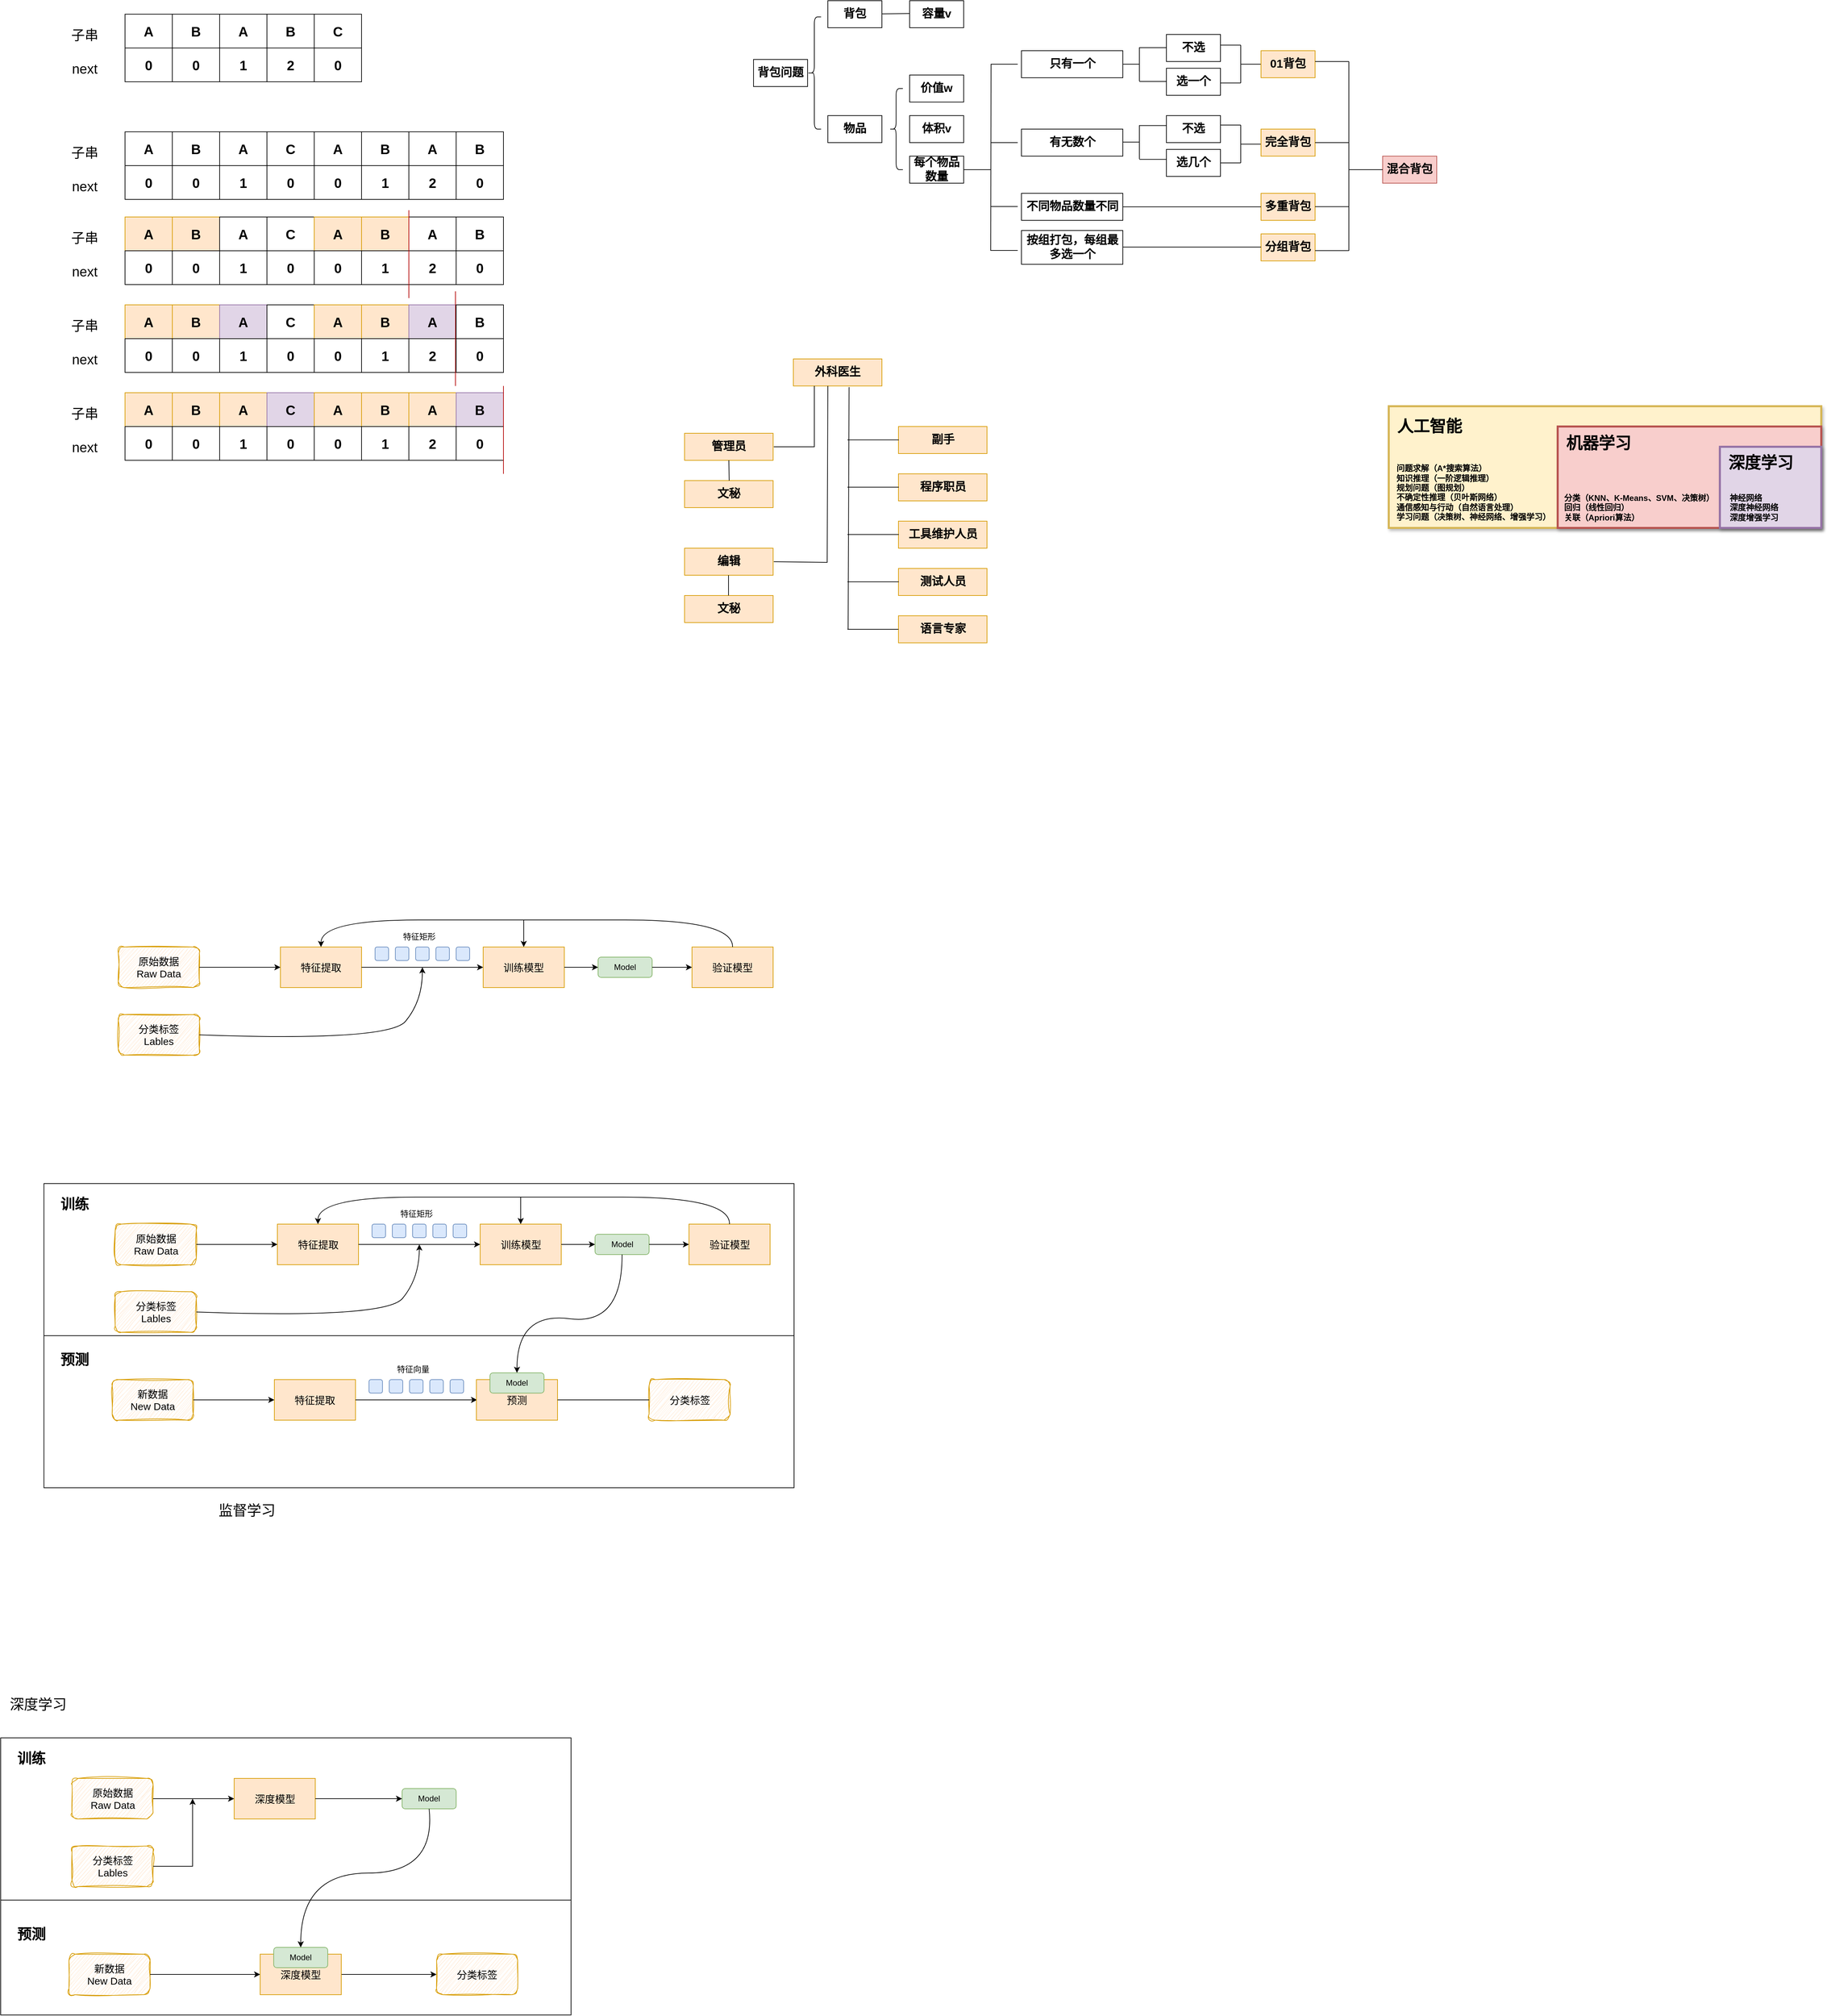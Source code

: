 <mxfile version="24.7.17">
  <diagram name="第 1 页" id="jig5XQP9XCwdvTIta5L3">
    <mxGraphModel dx="2193" dy="1071" grid="1" gridSize="10" guides="1" tooltips="1" connect="1" arrows="1" fold="1" page="0" pageScale="1" pageWidth="1169" pageHeight="827" math="0" shadow="0">
      <root>
        <mxCell id="0" />
        <mxCell id="1" parent="0" />
        <mxCell id="a-c-lI692ojfHMqZbVmZ-2" value="&lt;b&gt;&lt;font style=&quot;font-size: 20px;&quot;&gt;A&lt;/font&gt;&lt;/b&gt;" style="rounded=0;whiteSpace=wrap;html=1;" parent="1" vertex="1">
          <mxGeometry x="330" y="140" width="70" height="50" as="geometry" />
        </mxCell>
        <mxCell id="a-c-lI692ojfHMqZbVmZ-3" value="&lt;b&gt;&lt;font style=&quot;font-size: 20px;&quot;&gt;0&lt;/font&gt;&lt;/b&gt;" style="rounded=0;whiteSpace=wrap;html=1;" parent="1" vertex="1">
          <mxGeometry x="330" y="190" width="70" height="50" as="geometry" />
        </mxCell>
        <mxCell id="a-c-lI692ojfHMqZbVmZ-4" value="&lt;b&gt;&lt;font style=&quot;font-size: 20px;&quot;&gt;B&lt;/font&gt;&lt;/b&gt;" style="rounded=0;whiteSpace=wrap;html=1;" parent="1" vertex="1">
          <mxGeometry x="400" y="140" width="70" height="50" as="geometry" />
        </mxCell>
        <mxCell id="a-c-lI692ojfHMqZbVmZ-5" value="&lt;b&gt;&lt;font style=&quot;font-size: 20px;&quot;&gt;0&lt;/font&gt;&lt;/b&gt;" style="rounded=0;whiteSpace=wrap;html=1;" parent="1" vertex="1">
          <mxGeometry x="400" y="190" width="70" height="50" as="geometry" />
        </mxCell>
        <mxCell id="a-c-lI692ojfHMqZbVmZ-6" value="&lt;b&gt;&lt;font style=&quot;font-size: 20px;&quot;&gt;A&lt;/font&gt;&lt;/b&gt;" style="rounded=0;whiteSpace=wrap;html=1;" parent="1" vertex="1">
          <mxGeometry x="470" y="140" width="70" height="50" as="geometry" />
        </mxCell>
        <mxCell id="a-c-lI692ojfHMqZbVmZ-7" value="&lt;b&gt;&lt;font style=&quot;font-size: 20px;&quot;&gt;1&lt;/font&gt;&lt;/b&gt;" style="rounded=0;whiteSpace=wrap;html=1;" parent="1" vertex="1">
          <mxGeometry x="470" y="190" width="70" height="50" as="geometry" />
        </mxCell>
        <mxCell id="a-c-lI692ojfHMqZbVmZ-8" value="&lt;b&gt;&lt;font style=&quot;font-size: 20px;&quot;&gt;B&lt;/font&gt;&lt;/b&gt;" style="rounded=0;whiteSpace=wrap;html=1;" parent="1" vertex="1">
          <mxGeometry x="540" y="140" width="70" height="50" as="geometry" />
        </mxCell>
        <mxCell id="a-c-lI692ojfHMqZbVmZ-9" value="&lt;b&gt;&lt;font style=&quot;font-size: 20px;&quot;&gt;2&lt;/font&gt;&lt;/b&gt;" style="rounded=0;whiteSpace=wrap;html=1;" parent="1" vertex="1">
          <mxGeometry x="540" y="190" width="70" height="50" as="geometry" />
        </mxCell>
        <mxCell id="a-c-lI692ojfHMqZbVmZ-10" value="&lt;b&gt;&lt;font style=&quot;font-size: 20px;&quot;&gt;C&lt;/font&gt;&lt;/b&gt;" style="rounded=0;whiteSpace=wrap;html=1;" parent="1" vertex="1">
          <mxGeometry x="610" y="140" width="70" height="50" as="geometry" />
        </mxCell>
        <mxCell id="a-c-lI692ojfHMqZbVmZ-11" value="&lt;b&gt;&lt;font style=&quot;font-size: 20px;&quot;&gt;0&lt;/font&gt;&lt;/b&gt;" style="rounded=0;whiteSpace=wrap;html=1;" parent="1" vertex="1">
          <mxGeometry x="610" y="190" width="70" height="50" as="geometry" />
        </mxCell>
        <mxCell id="a-c-lI692ojfHMqZbVmZ-14" value="子串" style="text;html=1;align=center;verticalAlign=middle;resizable=0;points=[];autosize=1;strokeColor=none;fillColor=none;fontSize=20;" parent="1" vertex="1">
          <mxGeometry x="240" y="150" width="60" height="40" as="geometry" />
        </mxCell>
        <mxCell id="a-c-lI692ojfHMqZbVmZ-15" value="next" style="text;html=1;align=center;verticalAlign=middle;resizable=0;points=[];autosize=1;strokeColor=none;fillColor=none;fontSize=20;" parent="1" vertex="1">
          <mxGeometry x="240" y="200" width="60" height="40" as="geometry" />
        </mxCell>
        <mxCell id="ZGrVJlca84TRzesFdWJW-1" value="&lt;b&gt;&lt;font style=&quot;font-size: 20px;&quot;&gt;A&lt;/font&gt;&lt;/b&gt;" style="rounded=0;whiteSpace=wrap;html=1;" parent="1" vertex="1">
          <mxGeometry x="330" y="314" width="70" height="50" as="geometry" />
        </mxCell>
        <mxCell id="ZGrVJlca84TRzesFdWJW-2" value="&lt;b&gt;&lt;font style=&quot;font-size: 20px;&quot;&gt;0&lt;/font&gt;&lt;/b&gt;" style="rounded=0;whiteSpace=wrap;html=1;" parent="1" vertex="1">
          <mxGeometry x="330" y="364" width="70" height="50" as="geometry" />
        </mxCell>
        <mxCell id="ZGrVJlca84TRzesFdWJW-3" value="&lt;b&gt;&lt;font style=&quot;font-size: 20px;&quot;&gt;B&lt;/font&gt;&lt;/b&gt;" style="rounded=0;whiteSpace=wrap;html=1;" parent="1" vertex="1">
          <mxGeometry x="400" y="314" width="70" height="50" as="geometry" />
        </mxCell>
        <mxCell id="ZGrVJlca84TRzesFdWJW-4" value="&lt;b&gt;&lt;font style=&quot;font-size: 20px;&quot;&gt;0&lt;/font&gt;&lt;/b&gt;" style="rounded=0;whiteSpace=wrap;html=1;" parent="1" vertex="1">
          <mxGeometry x="400" y="364" width="70" height="50" as="geometry" />
        </mxCell>
        <mxCell id="ZGrVJlca84TRzesFdWJW-5" value="&lt;b&gt;&lt;font style=&quot;font-size: 20px;&quot;&gt;A&lt;/font&gt;&lt;/b&gt;" style="rounded=0;whiteSpace=wrap;html=1;" parent="1" vertex="1">
          <mxGeometry x="470" y="314" width="70" height="50" as="geometry" />
        </mxCell>
        <mxCell id="ZGrVJlca84TRzesFdWJW-6" value="&lt;b&gt;&lt;font style=&quot;font-size: 20px;&quot;&gt;1&lt;/font&gt;&lt;/b&gt;" style="rounded=0;whiteSpace=wrap;html=1;" parent="1" vertex="1">
          <mxGeometry x="470" y="364" width="70" height="50" as="geometry" />
        </mxCell>
        <mxCell id="ZGrVJlca84TRzesFdWJW-7" value="&lt;b&gt;&lt;font style=&quot;font-size: 20px;&quot;&gt;C&lt;/font&gt;&lt;/b&gt;" style="rounded=0;whiteSpace=wrap;html=1;" parent="1" vertex="1">
          <mxGeometry x="540" y="314" width="70" height="50" as="geometry" />
        </mxCell>
        <mxCell id="ZGrVJlca84TRzesFdWJW-8" value="&lt;b&gt;&lt;font style=&quot;font-size: 20px;&quot;&gt;0&lt;/font&gt;&lt;/b&gt;" style="rounded=0;whiteSpace=wrap;html=1;" parent="1" vertex="1">
          <mxGeometry x="540" y="364" width="70" height="50" as="geometry" />
        </mxCell>
        <mxCell id="ZGrVJlca84TRzesFdWJW-9" value="&lt;b&gt;&lt;font style=&quot;font-size: 20px;&quot;&gt;A&lt;/font&gt;&lt;/b&gt;" style="rounded=0;whiteSpace=wrap;html=1;" parent="1" vertex="1">
          <mxGeometry x="610" y="314" width="70" height="50" as="geometry" />
        </mxCell>
        <mxCell id="ZGrVJlca84TRzesFdWJW-10" value="&lt;b&gt;&lt;font style=&quot;font-size: 20px;&quot;&gt;0&lt;/font&gt;&lt;/b&gt;" style="rounded=0;whiteSpace=wrap;html=1;" parent="1" vertex="1">
          <mxGeometry x="610" y="364" width="70" height="50" as="geometry" />
        </mxCell>
        <mxCell id="ZGrVJlca84TRzesFdWJW-11" value="子串" style="text;html=1;align=center;verticalAlign=middle;resizable=0;points=[];autosize=1;strokeColor=none;fillColor=none;fontSize=20;" parent="1" vertex="1">
          <mxGeometry x="240" y="324" width="60" height="40" as="geometry" />
        </mxCell>
        <mxCell id="ZGrVJlca84TRzesFdWJW-12" value="next" style="text;html=1;align=center;verticalAlign=middle;resizable=0;points=[];autosize=1;strokeColor=none;fillColor=none;fontSize=20;" parent="1" vertex="1">
          <mxGeometry x="240" y="374" width="60" height="40" as="geometry" />
        </mxCell>
        <mxCell id="ZGrVJlca84TRzesFdWJW-13" value="&lt;b&gt;&lt;font style=&quot;font-size: 20px;&quot;&gt;B&lt;/font&gt;&lt;/b&gt;" style="rounded=0;whiteSpace=wrap;html=1;" parent="1" vertex="1">
          <mxGeometry x="680" y="314" width="70" height="50" as="geometry" />
        </mxCell>
        <mxCell id="ZGrVJlca84TRzesFdWJW-14" value="&lt;b&gt;&lt;font style=&quot;font-size: 20px;&quot;&gt;1&lt;/font&gt;&lt;/b&gt;" style="rounded=0;whiteSpace=wrap;html=1;" parent="1" vertex="1">
          <mxGeometry x="680" y="364" width="70" height="50" as="geometry" />
        </mxCell>
        <mxCell id="ZGrVJlca84TRzesFdWJW-15" value="&lt;b&gt;&lt;font style=&quot;font-size: 20px;&quot;&gt;A&lt;/font&gt;&lt;/b&gt;" style="rounded=0;whiteSpace=wrap;html=1;" parent="1" vertex="1">
          <mxGeometry x="750" y="314" width="70" height="50" as="geometry" />
        </mxCell>
        <mxCell id="ZGrVJlca84TRzesFdWJW-16" value="&lt;b&gt;&lt;font style=&quot;font-size: 20px;&quot;&gt;2&lt;/font&gt;&lt;/b&gt;" style="rounded=0;whiteSpace=wrap;html=1;" parent="1" vertex="1">
          <mxGeometry x="750" y="364" width="70" height="50" as="geometry" />
        </mxCell>
        <mxCell id="ZGrVJlca84TRzesFdWJW-17" value="&lt;b&gt;&lt;font style=&quot;font-size: 20px;&quot;&gt;B&lt;/font&gt;&lt;/b&gt;" style="rounded=0;whiteSpace=wrap;html=1;" parent="1" vertex="1">
          <mxGeometry x="820" y="314" width="70" height="50" as="geometry" />
        </mxCell>
        <mxCell id="ZGrVJlca84TRzesFdWJW-18" value="&lt;b&gt;&lt;font style=&quot;font-size: 20px;&quot;&gt;0&lt;/font&gt;&lt;/b&gt;" style="rounded=0;whiteSpace=wrap;html=1;" parent="1" vertex="1">
          <mxGeometry x="820" y="364" width="70" height="50" as="geometry" />
        </mxCell>
        <mxCell id="ZGrVJlca84TRzesFdWJW-19" value="&lt;b&gt;&lt;font style=&quot;font-size: 20px;&quot;&gt;A&lt;/font&gt;&lt;/b&gt;" style="rounded=0;whiteSpace=wrap;html=1;fillColor=#ffe6cc;strokeColor=#d79b00;" parent="1" vertex="1">
          <mxGeometry x="330" y="440" width="70" height="50" as="geometry" />
        </mxCell>
        <mxCell id="ZGrVJlca84TRzesFdWJW-20" value="&lt;b&gt;&lt;font style=&quot;font-size: 20px;&quot;&gt;0&lt;/font&gt;&lt;/b&gt;" style="rounded=0;whiteSpace=wrap;html=1;" parent="1" vertex="1">
          <mxGeometry x="330" y="490" width="70" height="50" as="geometry" />
        </mxCell>
        <mxCell id="ZGrVJlca84TRzesFdWJW-21" value="&lt;b&gt;&lt;font style=&quot;font-size: 20px;&quot;&gt;B&lt;/font&gt;&lt;/b&gt;" style="rounded=0;whiteSpace=wrap;html=1;fillColor=#ffe6cc;strokeColor=#d79b00;" parent="1" vertex="1">
          <mxGeometry x="400" y="440" width="70" height="50" as="geometry" />
        </mxCell>
        <mxCell id="ZGrVJlca84TRzesFdWJW-22" value="&lt;b&gt;&lt;font style=&quot;font-size: 20px;&quot;&gt;0&lt;/font&gt;&lt;/b&gt;" style="rounded=0;whiteSpace=wrap;html=1;" parent="1" vertex="1">
          <mxGeometry x="400" y="490" width="70" height="50" as="geometry" />
        </mxCell>
        <mxCell id="ZGrVJlca84TRzesFdWJW-23" value="&lt;b&gt;&lt;font style=&quot;font-size: 20px;&quot;&gt;A&lt;/font&gt;&lt;/b&gt;" style="rounded=0;whiteSpace=wrap;html=1;" parent="1" vertex="1">
          <mxGeometry x="470" y="440" width="70" height="50" as="geometry" />
        </mxCell>
        <mxCell id="ZGrVJlca84TRzesFdWJW-24" value="&lt;b&gt;&lt;font style=&quot;font-size: 20px;&quot;&gt;1&lt;/font&gt;&lt;/b&gt;" style="rounded=0;whiteSpace=wrap;html=1;" parent="1" vertex="1">
          <mxGeometry x="470" y="490" width="70" height="50" as="geometry" />
        </mxCell>
        <mxCell id="ZGrVJlca84TRzesFdWJW-25" value="&lt;b&gt;&lt;font style=&quot;font-size: 20px;&quot;&gt;C&lt;/font&gt;&lt;/b&gt;" style="rounded=0;whiteSpace=wrap;html=1;" parent="1" vertex="1">
          <mxGeometry x="540" y="440" width="70" height="50" as="geometry" />
        </mxCell>
        <mxCell id="ZGrVJlca84TRzesFdWJW-26" value="&lt;b&gt;&lt;font style=&quot;font-size: 20px;&quot;&gt;0&lt;/font&gt;&lt;/b&gt;" style="rounded=0;whiteSpace=wrap;html=1;" parent="1" vertex="1">
          <mxGeometry x="540" y="490" width="70" height="50" as="geometry" />
        </mxCell>
        <mxCell id="ZGrVJlca84TRzesFdWJW-27" value="&lt;b&gt;&lt;font style=&quot;font-size: 20px;&quot;&gt;A&lt;/font&gt;&lt;/b&gt;" style="rounded=0;whiteSpace=wrap;html=1;fillColor=#ffe6cc;strokeColor=#d79b00;" parent="1" vertex="1">
          <mxGeometry x="610" y="440" width="70" height="50" as="geometry" />
        </mxCell>
        <mxCell id="ZGrVJlca84TRzesFdWJW-28" value="&lt;b&gt;&lt;font style=&quot;font-size: 20px;&quot;&gt;0&lt;/font&gt;&lt;/b&gt;" style="rounded=0;whiteSpace=wrap;html=1;" parent="1" vertex="1">
          <mxGeometry x="610" y="490" width="70" height="50" as="geometry" />
        </mxCell>
        <mxCell id="ZGrVJlca84TRzesFdWJW-29" value="子串" style="text;html=1;align=center;verticalAlign=middle;resizable=0;points=[];autosize=1;strokeColor=none;fillColor=none;fontSize=20;" parent="1" vertex="1">
          <mxGeometry x="240" y="450" width="60" height="40" as="geometry" />
        </mxCell>
        <mxCell id="ZGrVJlca84TRzesFdWJW-30" value="next" style="text;html=1;align=center;verticalAlign=middle;resizable=0;points=[];autosize=1;strokeColor=none;fillColor=none;fontSize=20;" parent="1" vertex="1">
          <mxGeometry x="240" y="500" width="60" height="40" as="geometry" />
        </mxCell>
        <mxCell id="ZGrVJlca84TRzesFdWJW-31" value="&lt;b&gt;&lt;font style=&quot;font-size: 20px;&quot;&gt;B&lt;/font&gt;&lt;/b&gt;" style="rounded=0;whiteSpace=wrap;html=1;fillColor=#ffe6cc;strokeColor=#d79b00;" parent="1" vertex="1">
          <mxGeometry x="680" y="440" width="70" height="50" as="geometry" />
        </mxCell>
        <mxCell id="ZGrVJlca84TRzesFdWJW-32" value="&lt;b&gt;&lt;font style=&quot;font-size: 20px;&quot;&gt;1&lt;/font&gt;&lt;/b&gt;" style="rounded=0;whiteSpace=wrap;html=1;" parent="1" vertex="1">
          <mxGeometry x="680" y="490" width="70" height="50" as="geometry" />
        </mxCell>
        <mxCell id="ZGrVJlca84TRzesFdWJW-33" value="&lt;b&gt;&lt;font style=&quot;font-size: 20px;&quot;&gt;A&lt;/font&gt;&lt;/b&gt;" style="rounded=0;whiteSpace=wrap;html=1;" parent="1" vertex="1">
          <mxGeometry x="750" y="440" width="70" height="50" as="geometry" />
        </mxCell>
        <mxCell id="ZGrVJlca84TRzesFdWJW-34" value="&lt;b&gt;&lt;font style=&quot;font-size: 20px;&quot;&gt;2&lt;/font&gt;&lt;/b&gt;" style="rounded=0;whiteSpace=wrap;html=1;" parent="1" vertex="1">
          <mxGeometry x="750" y="490" width="70" height="50" as="geometry" />
        </mxCell>
        <mxCell id="ZGrVJlca84TRzesFdWJW-35" value="&lt;b&gt;&lt;font style=&quot;font-size: 20px;&quot;&gt;B&lt;/font&gt;&lt;/b&gt;" style="rounded=0;whiteSpace=wrap;html=1;" parent="1" vertex="1">
          <mxGeometry x="820" y="440" width="70" height="50" as="geometry" />
        </mxCell>
        <mxCell id="ZGrVJlca84TRzesFdWJW-36" value="&lt;b&gt;&lt;font style=&quot;font-size: 20px;&quot;&gt;0&lt;/font&gt;&lt;/b&gt;" style="rounded=0;whiteSpace=wrap;html=1;" parent="1" vertex="1">
          <mxGeometry x="820" y="490" width="70" height="50" as="geometry" />
        </mxCell>
        <mxCell id="ZGrVJlca84TRzesFdWJW-37" value="" style="endArrow=none;html=1;rounded=0;fillColor=#e51400;strokeColor=#B20000;" parent="1" edge="1">
          <mxGeometry width="50" height="50" relative="1" as="geometry">
            <mxPoint x="750" y="560" as="sourcePoint" />
            <mxPoint x="750" y="430" as="targetPoint" />
          </mxGeometry>
        </mxCell>
        <mxCell id="ZGrVJlca84TRzesFdWJW-38" value="&lt;b&gt;&lt;font style=&quot;font-size: 20px;&quot;&gt;A&lt;/font&gt;&lt;/b&gt;" style="rounded=0;whiteSpace=wrap;html=1;fillColor=#ffe6cc;strokeColor=#d79b00;" parent="1" vertex="1">
          <mxGeometry x="330" y="570" width="70" height="50" as="geometry" />
        </mxCell>
        <mxCell id="ZGrVJlca84TRzesFdWJW-39" value="&lt;b&gt;&lt;font style=&quot;font-size: 20px;&quot;&gt;0&lt;/font&gt;&lt;/b&gt;" style="rounded=0;whiteSpace=wrap;html=1;" parent="1" vertex="1">
          <mxGeometry x="330" y="620" width="70" height="50" as="geometry" />
        </mxCell>
        <mxCell id="ZGrVJlca84TRzesFdWJW-40" value="&lt;b&gt;&lt;font style=&quot;font-size: 20px;&quot;&gt;B&lt;/font&gt;&lt;/b&gt;" style="rounded=0;whiteSpace=wrap;html=1;fillColor=#ffe6cc;strokeColor=#d79b00;" parent="1" vertex="1">
          <mxGeometry x="400" y="570" width="70" height="50" as="geometry" />
        </mxCell>
        <mxCell id="ZGrVJlca84TRzesFdWJW-41" value="&lt;b&gt;&lt;font style=&quot;font-size: 20px;&quot;&gt;0&lt;/font&gt;&lt;/b&gt;" style="rounded=0;whiteSpace=wrap;html=1;" parent="1" vertex="1">
          <mxGeometry x="400" y="620" width="70" height="50" as="geometry" />
        </mxCell>
        <mxCell id="ZGrVJlca84TRzesFdWJW-42" value="&lt;b&gt;&lt;font style=&quot;font-size: 20px;&quot;&gt;A&lt;/font&gt;&lt;/b&gt;" style="rounded=0;whiteSpace=wrap;html=1;fillColor=#e1d5e7;strokeColor=#9673a6;" parent="1" vertex="1">
          <mxGeometry x="470" y="570" width="70" height="50" as="geometry" />
        </mxCell>
        <mxCell id="ZGrVJlca84TRzesFdWJW-43" value="&lt;b&gt;&lt;font style=&quot;font-size: 20px;&quot;&gt;1&lt;/font&gt;&lt;/b&gt;" style="rounded=0;whiteSpace=wrap;html=1;" parent="1" vertex="1">
          <mxGeometry x="470" y="620" width="70" height="50" as="geometry" />
        </mxCell>
        <mxCell id="ZGrVJlca84TRzesFdWJW-44" value="&lt;b&gt;&lt;font style=&quot;font-size: 20px;&quot;&gt;C&lt;/font&gt;&lt;/b&gt;" style="rounded=0;whiteSpace=wrap;html=1;" parent="1" vertex="1">
          <mxGeometry x="540" y="570" width="70" height="50" as="geometry" />
        </mxCell>
        <mxCell id="ZGrVJlca84TRzesFdWJW-45" value="&lt;b&gt;&lt;font style=&quot;font-size: 20px;&quot;&gt;0&lt;/font&gt;&lt;/b&gt;" style="rounded=0;whiteSpace=wrap;html=1;" parent="1" vertex="1">
          <mxGeometry x="540" y="620" width="70" height="50" as="geometry" />
        </mxCell>
        <mxCell id="ZGrVJlca84TRzesFdWJW-46" value="&lt;b&gt;&lt;font style=&quot;font-size: 20px;&quot;&gt;A&lt;/font&gt;&lt;/b&gt;" style="rounded=0;whiteSpace=wrap;html=1;fillColor=#ffe6cc;strokeColor=#d79b00;" parent="1" vertex="1">
          <mxGeometry x="610" y="570" width="70" height="50" as="geometry" />
        </mxCell>
        <mxCell id="ZGrVJlca84TRzesFdWJW-47" value="&lt;b&gt;&lt;font style=&quot;font-size: 20px;&quot;&gt;0&lt;/font&gt;&lt;/b&gt;" style="rounded=0;whiteSpace=wrap;html=1;" parent="1" vertex="1">
          <mxGeometry x="610" y="620" width="70" height="50" as="geometry" />
        </mxCell>
        <mxCell id="ZGrVJlca84TRzesFdWJW-48" value="子串" style="text;html=1;align=center;verticalAlign=middle;resizable=0;points=[];autosize=1;strokeColor=none;fillColor=none;fontSize=20;" parent="1" vertex="1">
          <mxGeometry x="240" y="580" width="60" height="40" as="geometry" />
        </mxCell>
        <mxCell id="ZGrVJlca84TRzesFdWJW-49" value="next" style="text;html=1;align=center;verticalAlign=middle;resizable=0;points=[];autosize=1;strokeColor=none;fillColor=none;fontSize=20;" parent="1" vertex="1">
          <mxGeometry x="240" y="630" width="60" height="40" as="geometry" />
        </mxCell>
        <mxCell id="ZGrVJlca84TRzesFdWJW-50" value="&lt;b&gt;&lt;font style=&quot;font-size: 20px;&quot;&gt;B&lt;/font&gt;&lt;/b&gt;" style="rounded=0;whiteSpace=wrap;html=1;fillColor=#ffe6cc;strokeColor=#d79b00;" parent="1" vertex="1">
          <mxGeometry x="680" y="570" width="70" height="50" as="geometry" />
        </mxCell>
        <mxCell id="ZGrVJlca84TRzesFdWJW-51" value="&lt;b&gt;&lt;font style=&quot;font-size: 20px;&quot;&gt;1&lt;/font&gt;&lt;/b&gt;" style="rounded=0;whiteSpace=wrap;html=1;" parent="1" vertex="1">
          <mxGeometry x="680" y="620" width="70" height="50" as="geometry" />
        </mxCell>
        <mxCell id="ZGrVJlca84TRzesFdWJW-52" value="&lt;b&gt;&lt;font style=&quot;font-size: 20px;&quot;&gt;A&lt;/font&gt;&lt;/b&gt;" style="rounded=0;whiteSpace=wrap;html=1;fillColor=#e1d5e7;strokeColor=#9673a6;" parent="1" vertex="1">
          <mxGeometry x="750" y="570" width="70" height="50" as="geometry" />
        </mxCell>
        <mxCell id="ZGrVJlca84TRzesFdWJW-53" value="&lt;b&gt;&lt;font style=&quot;font-size: 20px;&quot;&gt;2&lt;/font&gt;&lt;/b&gt;" style="rounded=0;whiteSpace=wrap;html=1;" parent="1" vertex="1">
          <mxGeometry x="750" y="620" width="70" height="50" as="geometry" />
        </mxCell>
        <mxCell id="ZGrVJlca84TRzesFdWJW-54" value="&lt;b&gt;&lt;font style=&quot;font-size: 20px;&quot;&gt;B&lt;/font&gt;&lt;/b&gt;" style="rounded=0;whiteSpace=wrap;html=1;" parent="1" vertex="1">
          <mxGeometry x="820" y="570" width="70" height="50" as="geometry" />
        </mxCell>
        <mxCell id="ZGrVJlca84TRzesFdWJW-55" value="&lt;b&gt;&lt;font style=&quot;font-size: 20px;&quot;&gt;0&lt;/font&gt;&lt;/b&gt;" style="rounded=0;whiteSpace=wrap;html=1;" parent="1" vertex="1">
          <mxGeometry x="820" y="620" width="70" height="50" as="geometry" />
        </mxCell>
        <mxCell id="ZGrVJlca84TRzesFdWJW-56" value="" style="endArrow=none;html=1;rounded=0;fillColor=#e51400;strokeColor=#B20000;" parent="1" edge="1">
          <mxGeometry width="50" height="50" relative="1" as="geometry">
            <mxPoint x="819" y="690" as="sourcePoint" />
            <mxPoint x="819" y="550" as="targetPoint" />
          </mxGeometry>
        </mxCell>
        <mxCell id="ZGrVJlca84TRzesFdWJW-57" value="&lt;b&gt;&lt;font style=&quot;font-size: 20px;&quot;&gt;A&lt;/font&gt;&lt;/b&gt;" style="rounded=0;whiteSpace=wrap;html=1;fillColor=#ffe6cc;strokeColor=#d79b00;" parent="1" vertex="1">
          <mxGeometry x="330" y="700" width="70" height="50" as="geometry" />
        </mxCell>
        <mxCell id="ZGrVJlca84TRzesFdWJW-58" value="&lt;b&gt;&lt;font style=&quot;font-size: 20px;&quot;&gt;0&lt;/font&gt;&lt;/b&gt;" style="rounded=0;whiteSpace=wrap;html=1;" parent="1" vertex="1">
          <mxGeometry x="330" y="750" width="70" height="50" as="geometry" />
        </mxCell>
        <mxCell id="ZGrVJlca84TRzesFdWJW-59" value="&lt;b&gt;&lt;font style=&quot;font-size: 20px;&quot;&gt;B&lt;/font&gt;&lt;/b&gt;" style="rounded=0;whiteSpace=wrap;html=1;fillColor=#ffe6cc;strokeColor=#d79b00;" parent="1" vertex="1">
          <mxGeometry x="400" y="700" width="70" height="50" as="geometry" />
        </mxCell>
        <mxCell id="ZGrVJlca84TRzesFdWJW-60" value="&lt;b&gt;&lt;font style=&quot;font-size: 20px;&quot;&gt;0&lt;/font&gt;&lt;/b&gt;" style="rounded=0;whiteSpace=wrap;html=1;" parent="1" vertex="1">
          <mxGeometry x="400" y="750" width="70" height="50" as="geometry" />
        </mxCell>
        <mxCell id="ZGrVJlca84TRzesFdWJW-61" value="&lt;b&gt;&lt;font style=&quot;font-size: 20px;&quot;&gt;A&lt;/font&gt;&lt;/b&gt;" style="rounded=0;whiteSpace=wrap;html=1;fillColor=#ffe6cc;strokeColor=#d79b00;" parent="1" vertex="1">
          <mxGeometry x="470" y="700" width="70" height="50" as="geometry" />
        </mxCell>
        <mxCell id="ZGrVJlca84TRzesFdWJW-62" value="&lt;b&gt;&lt;font style=&quot;font-size: 20px;&quot;&gt;1&lt;/font&gt;&lt;/b&gt;" style="rounded=0;whiteSpace=wrap;html=1;" parent="1" vertex="1">
          <mxGeometry x="470" y="750" width="70" height="50" as="geometry" />
        </mxCell>
        <mxCell id="ZGrVJlca84TRzesFdWJW-63" value="&lt;b&gt;&lt;font style=&quot;font-size: 20px;&quot;&gt;C&lt;/font&gt;&lt;/b&gt;" style="rounded=0;whiteSpace=wrap;html=1;fillColor=#e1d5e7;strokeColor=#9673a6;" parent="1" vertex="1">
          <mxGeometry x="540" y="700" width="70" height="50" as="geometry" />
        </mxCell>
        <mxCell id="ZGrVJlca84TRzesFdWJW-64" value="&lt;b&gt;&lt;font style=&quot;font-size: 20px;&quot;&gt;0&lt;/font&gt;&lt;/b&gt;" style="rounded=0;whiteSpace=wrap;html=1;" parent="1" vertex="1">
          <mxGeometry x="540" y="750" width="70" height="50" as="geometry" />
        </mxCell>
        <mxCell id="ZGrVJlca84TRzesFdWJW-65" value="&lt;b&gt;&lt;font style=&quot;font-size: 20px;&quot;&gt;A&lt;/font&gt;&lt;/b&gt;" style="rounded=0;whiteSpace=wrap;html=1;fillColor=#ffe6cc;strokeColor=#d79b00;" parent="1" vertex="1">
          <mxGeometry x="610" y="700" width="70" height="50" as="geometry" />
        </mxCell>
        <mxCell id="ZGrVJlca84TRzesFdWJW-66" value="&lt;b&gt;&lt;font style=&quot;font-size: 20px;&quot;&gt;0&lt;/font&gt;&lt;/b&gt;" style="rounded=0;whiteSpace=wrap;html=1;" parent="1" vertex="1">
          <mxGeometry x="610" y="750" width="70" height="50" as="geometry" />
        </mxCell>
        <mxCell id="ZGrVJlca84TRzesFdWJW-67" value="子串" style="text;html=1;align=center;verticalAlign=middle;resizable=0;points=[];autosize=1;strokeColor=none;fillColor=none;fontSize=20;" parent="1" vertex="1">
          <mxGeometry x="240" y="710" width="60" height="40" as="geometry" />
        </mxCell>
        <mxCell id="ZGrVJlca84TRzesFdWJW-68" value="next" style="text;html=1;align=center;verticalAlign=middle;resizable=0;points=[];autosize=1;strokeColor=none;fillColor=none;fontSize=20;" parent="1" vertex="1">
          <mxGeometry x="240" y="760" width="60" height="40" as="geometry" />
        </mxCell>
        <mxCell id="ZGrVJlca84TRzesFdWJW-69" value="&lt;b&gt;&lt;font style=&quot;font-size: 20px;&quot;&gt;B&lt;/font&gt;&lt;/b&gt;" style="rounded=0;whiteSpace=wrap;html=1;fillColor=#ffe6cc;strokeColor=#d79b00;" parent="1" vertex="1">
          <mxGeometry x="680" y="700" width="70" height="50" as="geometry" />
        </mxCell>
        <mxCell id="ZGrVJlca84TRzesFdWJW-70" value="&lt;b&gt;&lt;font style=&quot;font-size: 20px;&quot;&gt;1&lt;/font&gt;&lt;/b&gt;" style="rounded=0;whiteSpace=wrap;html=1;" parent="1" vertex="1">
          <mxGeometry x="680" y="750" width="70" height="50" as="geometry" />
        </mxCell>
        <mxCell id="ZGrVJlca84TRzesFdWJW-71" value="&lt;b&gt;&lt;font style=&quot;font-size: 20px;&quot;&gt;A&lt;/font&gt;&lt;/b&gt;" style="rounded=0;whiteSpace=wrap;html=1;fillColor=#ffe6cc;strokeColor=#d79b00;" parent="1" vertex="1">
          <mxGeometry x="750" y="700" width="70" height="50" as="geometry" />
        </mxCell>
        <mxCell id="ZGrVJlca84TRzesFdWJW-72" value="&lt;b&gt;&lt;font style=&quot;font-size: 20px;&quot;&gt;2&lt;/font&gt;&lt;/b&gt;" style="rounded=0;whiteSpace=wrap;html=1;" parent="1" vertex="1">
          <mxGeometry x="750" y="750" width="70" height="50" as="geometry" />
        </mxCell>
        <mxCell id="ZGrVJlca84TRzesFdWJW-73" value="&lt;b&gt;&lt;font style=&quot;font-size: 20px;&quot;&gt;B&lt;/font&gt;&lt;/b&gt;" style="rounded=0;whiteSpace=wrap;html=1;fillColor=#e1d5e7;strokeColor=#9673a6;" parent="1" vertex="1">
          <mxGeometry x="820" y="700" width="70" height="50" as="geometry" />
        </mxCell>
        <mxCell id="ZGrVJlca84TRzesFdWJW-74" value="&lt;b&gt;&lt;font style=&quot;font-size: 20px;&quot;&gt;0&lt;/font&gt;&lt;/b&gt;" style="rounded=0;whiteSpace=wrap;html=1;" parent="1" vertex="1">
          <mxGeometry x="820" y="750" width="70" height="50" as="geometry" />
        </mxCell>
        <mxCell id="ZGrVJlca84TRzesFdWJW-75" value="" style="endArrow=none;html=1;rounded=0;fillColor=#e51400;strokeColor=#B20000;" parent="1" edge="1">
          <mxGeometry width="50" height="50" relative="1" as="geometry">
            <mxPoint x="890" y="820" as="sourcePoint" />
            <mxPoint x="890" y="690" as="targetPoint" />
          </mxGeometry>
        </mxCell>
        <mxCell id="l3WoPUknyc_20ClBkrL5-1" value="&lt;b&gt;&lt;font style=&quot;font-size: 17px;&quot;&gt;背包问题&lt;/font&gt;&lt;/b&gt;" style="whiteSpace=wrap;html=1;" parent="1" vertex="1">
          <mxGeometry x="1260" y="207" width="80" height="40" as="geometry" />
        </mxCell>
        <mxCell id="l3WoPUknyc_20ClBkrL5-3" value="&lt;b&gt;&lt;font style=&quot;font-size: 17px;&quot;&gt;背包&lt;/font&gt;&lt;/b&gt;" style="whiteSpace=wrap;html=1;" parent="1" vertex="1">
          <mxGeometry x="1370" y="120" width="80" height="40" as="geometry" />
        </mxCell>
        <mxCell id="l3WoPUknyc_20ClBkrL5-4" value="&lt;b&gt;&lt;font style=&quot;font-size: 17px;&quot;&gt;物品&lt;/font&gt;&lt;/b&gt;" style="whiteSpace=wrap;html=1;" parent="1" vertex="1">
          <mxGeometry x="1370" y="290" width="80" height="40" as="geometry" />
        </mxCell>
        <mxCell id="l3WoPUknyc_20ClBkrL5-5" value="" style="shape=curlyBracket;whiteSpace=wrap;html=1;rounded=1;labelPosition=left;verticalLabelPosition=middle;align=right;verticalAlign=middle;" parent="1" vertex="1">
          <mxGeometry x="1340" y="144" width="20" height="166" as="geometry" />
        </mxCell>
        <mxCell id="l3WoPUknyc_20ClBkrL5-6" value="&lt;b&gt;&lt;font style=&quot;font-size: 17px;&quot;&gt;价值w&lt;/font&gt;&lt;/b&gt;" style="whiteSpace=wrap;html=1;" parent="1" vertex="1">
          <mxGeometry x="1491" y="230" width="80" height="40" as="geometry" />
        </mxCell>
        <mxCell id="l3WoPUknyc_20ClBkrL5-7" value="&lt;b&gt;&lt;font style=&quot;font-size: 17px;&quot;&gt;体积v&lt;/font&gt;&lt;/b&gt;" style="whiteSpace=wrap;html=1;" parent="1" vertex="1">
          <mxGeometry x="1491" y="290" width="80" height="40" as="geometry" />
        </mxCell>
        <mxCell id="l3WoPUknyc_20ClBkrL5-8" value="" style="shape=curlyBracket;whiteSpace=wrap;html=1;rounded=1;labelPosition=left;verticalLabelPosition=middle;align=right;verticalAlign=middle;" parent="1" vertex="1">
          <mxGeometry x="1461" y="250" width="20" height="120" as="geometry" />
        </mxCell>
        <mxCell id="l3WoPUknyc_20ClBkrL5-9" value="&lt;b&gt;&lt;font style=&quot;font-size: 17px;&quot;&gt;容量v&lt;/font&gt;&lt;/b&gt;" style="whiteSpace=wrap;html=1;" parent="1" vertex="1">
          <mxGeometry x="1491" y="120" width="80" height="40" as="geometry" />
        </mxCell>
        <mxCell id="l3WoPUknyc_20ClBkrL5-11" value="&lt;b&gt;&lt;font style=&quot;font-size: 17px;&quot;&gt;每个物品数量&lt;/font&gt;&lt;/b&gt;" style="whiteSpace=wrap;html=1;" parent="1" vertex="1">
          <mxGeometry x="1491" y="350" width="80" height="40" as="geometry" />
        </mxCell>
        <mxCell id="l3WoPUknyc_20ClBkrL5-12" value="&lt;b&gt;&lt;font style=&quot;font-size: 17px;&quot;&gt;只有一个&lt;/font&gt;&lt;/b&gt;" style="whiteSpace=wrap;html=1;" parent="1" vertex="1">
          <mxGeometry x="1656.5" y="194" width="150" height="40" as="geometry" />
        </mxCell>
        <mxCell id="l3WoPUknyc_20ClBkrL5-15" value="&lt;b&gt;&lt;font style=&quot;font-size: 17px;&quot;&gt;不同物品数量不同&lt;/font&gt;&lt;/b&gt;" style="whiteSpace=wrap;html=1;" parent="1" vertex="1">
          <mxGeometry x="1656.5" y="405" width="150" height="40" as="geometry" />
        </mxCell>
        <mxCell id="l3WoPUknyc_20ClBkrL5-18" value="&lt;b&gt;&lt;font style=&quot;font-size: 17px;&quot;&gt;有无数个&lt;/font&gt;&lt;/b&gt;" style="whiteSpace=wrap;html=1;" parent="1" vertex="1">
          <mxGeometry x="1656.5" y="310" width="150" height="40" as="geometry" />
        </mxCell>
        <mxCell id="SGfuqSxOl_KKEbrOfxLH-2" value="&lt;b&gt;&lt;font style=&quot;font-size: 17px;&quot;&gt;外科医生&lt;/font&gt;&lt;/b&gt;" style="whiteSpace=wrap;html=1;fillColor=#ffe6cc;strokeColor=#d79b00;" parent="1" vertex="1">
          <mxGeometry x="1319" y="650" width="131" height="40" as="geometry" />
        </mxCell>
        <mxCell id="SGfuqSxOl_KKEbrOfxLH-3" value="&lt;b&gt;&lt;font style=&quot;font-size: 17px;&quot;&gt;副手&lt;/font&gt;&lt;/b&gt;" style="whiteSpace=wrap;html=1;fillColor=#ffe6cc;strokeColor=#d79b00;" parent="1" vertex="1">
          <mxGeometry x="1474.5" y="750" width="131" height="40" as="geometry" />
        </mxCell>
        <mxCell id="SGfuqSxOl_KKEbrOfxLH-4" value="&lt;b&gt;&lt;font style=&quot;font-size: 17px;&quot;&gt;程序职员&lt;/font&gt;&lt;/b&gt;" style="whiteSpace=wrap;html=1;fillColor=#ffe6cc;strokeColor=#d79b00;" parent="1" vertex="1">
          <mxGeometry x="1474.5" y="820" width="131" height="40" as="geometry" />
        </mxCell>
        <mxCell id="SGfuqSxOl_KKEbrOfxLH-5" value="&lt;b&gt;&lt;font style=&quot;font-size: 17px;&quot;&gt;工具维护人员&lt;/font&gt;&lt;/b&gt;" style="whiteSpace=wrap;html=1;fillColor=#ffe6cc;strokeColor=#d79b00;" parent="1" vertex="1">
          <mxGeometry x="1474.5" y="890" width="131" height="40" as="geometry" />
        </mxCell>
        <mxCell id="SGfuqSxOl_KKEbrOfxLH-6" value="&lt;b&gt;&lt;font style=&quot;font-size: 17px;&quot;&gt;测试人员&lt;/font&gt;&lt;/b&gt;" style="whiteSpace=wrap;html=1;fillColor=#ffe6cc;strokeColor=#d79b00;" parent="1" vertex="1">
          <mxGeometry x="1474.5" y="960" width="131" height="40" as="geometry" />
        </mxCell>
        <mxCell id="SGfuqSxOl_KKEbrOfxLH-7" value="&lt;b&gt;&lt;font style=&quot;font-size: 17px;&quot;&gt;语言专家&lt;/font&gt;&lt;/b&gt;" style="whiteSpace=wrap;html=1;fillColor=#ffe6cc;strokeColor=#d79b00;" parent="1" vertex="1">
          <mxGeometry x="1474.5" y="1030" width="131" height="40" as="geometry" />
        </mxCell>
        <mxCell id="SGfuqSxOl_KKEbrOfxLH-8" value="&lt;b&gt;&lt;font style=&quot;font-size: 17px;&quot;&gt;管理员&lt;/font&gt;&lt;/b&gt;" style="whiteSpace=wrap;html=1;fillColor=#ffe6cc;strokeColor=#d79b00;" parent="1" vertex="1">
          <mxGeometry x="1158" y="760" width="131" height="40" as="geometry" />
        </mxCell>
        <mxCell id="SGfuqSxOl_KKEbrOfxLH-9" value="&lt;b&gt;&lt;font style=&quot;font-size: 17px;&quot;&gt;文秘&lt;/font&gt;&lt;/b&gt;" style="whiteSpace=wrap;html=1;fillColor=#ffe6cc;strokeColor=#d79b00;" parent="1" vertex="1">
          <mxGeometry x="1158" y="830" width="131" height="40" as="geometry" />
        </mxCell>
        <mxCell id="SGfuqSxOl_KKEbrOfxLH-10" value="&lt;b&gt;&lt;font style=&quot;font-size: 17px;&quot;&gt;编辑&lt;/font&gt;&lt;/b&gt;" style="whiteSpace=wrap;html=1;fillColor=#ffe6cc;strokeColor=#d79b00;" parent="1" vertex="1">
          <mxGeometry x="1158" y="930" width="131" height="40" as="geometry" />
        </mxCell>
        <mxCell id="SGfuqSxOl_KKEbrOfxLH-11" value="&lt;b&gt;&lt;font style=&quot;font-size: 17px;&quot;&gt;文秘&lt;/font&gt;&lt;/b&gt;" style="whiteSpace=wrap;html=1;fillColor=#ffe6cc;strokeColor=#d79b00;" parent="1" vertex="1">
          <mxGeometry x="1158" y="1000" width="131" height="40" as="geometry" />
        </mxCell>
        <mxCell id="SGfuqSxOl_KKEbrOfxLH-12" value="" style="endArrow=none;html=1;rounded=0;entryX=0.5;entryY=1;entryDx=0;entryDy=0;" parent="1" target="SGfuqSxOl_KKEbrOfxLH-8" edge="1">
          <mxGeometry width="50" height="50" relative="1" as="geometry">
            <mxPoint x="1224" y="830" as="sourcePoint" />
            <mxPoint x="1274" y="780" as="targetPoint" />
          </mxGeometry>
        </mxCell>
        <mxCell id="SGfuqSxOl_KKEbrOfxLH-13" value="" style="endArrow=none;html=1;rounded=0;entryX=0.5;entryY=1;entryDx=0;entryDy=0;" parent="1" edge="1">
          <mxGeometry width="50" height="50" relative="1" as="geometry">
            <mxPoint x="1223" y="1000" as="sourcePoint" />
            <mxPoint x="1223" y="970" as="targetPoint" />
          </mxGeometry>
        </mxCell>
        <mxCell id="SGfuqSxOl_KKEbrOfxLH-14" value="" style="endArrow=none;html=1;rounded=0;" parent="1" edge="1">
          <mxGeometry width="50" height="50" relative="1" as="geometry">
            <mxPoint x="1290" y="780" as="sourcePoint" />
            <mxPoint x="1350" y="690" as="targetPoint" />
            <Array as="points">
              <mxPoint x="1350" y="780" />
            </Array>
          </mxGeometry>
        </mxCell>
        <mxCell id="SGfuqSxOl_KKEbrOfxLH-15" value="" style="endArrow=none;html=1;rounded=0;" parent="1" edge="1">
          <mxGeometry width="50" height="50" relative="1" as="geometry">
            <mxPoint x="1290" y="950" as="sourcePoint" />
            <mxPoint x="1370" y="690" as="targetPoint" />
            <Array as="points">
              <mxPoint x="1369" y="951" />
            </Array>
          </mxGeometry>
        </mxCell>
        <mxCell id="SGfuqSxOl_KKEbrOfxLH-17" value="" style="endArrow=none;html=1;rounded=0;entryX=0.629;entryY=1.043;entryDx=0;entryDy=0;entryPerimeter=0;" parent="1" target="SGfuqSxOl_KKEbrOfxLH-2" edge="1">
          <mxGeometry width="50" height="50" relative="1" as="geometry">
            <mxPoint x="1400" y="1050" as="sourcePoint" />
            <mxPoint x="1460" y="890" as="targetPoint" />
          </mxGeometry>
        </mxCell>
        <mxCell id="SGfuqSxOl_KKEbrOfxLH-18" value="" style="endArrow=none;html=1;rounded=0;entryX=0;entryY=0.5;entryDx=0;entryDy=0;" parent="1" target="SGfuqSxOl_KKEbrOfxLH-7" edge="1">
          <mxGeometry width="50" height="50" relative="1" as="geometry">
            <mxPoint x="1399" y="1050" as="sourcePoint" />
            <mxPoint x="1449" y="1000" as="targetPoint" />
          </mxGeometry>
        </mxCell>
        <mxCell id="SGfuqSxOl_KKEbrOfxLH-19" value="" style="endArrow=none;html=1;rounded=0;entryX=0;entryY=0.5;entryDx=0;entryDy=0;" parent="1" edge="1">
          <mxGeometry width="50" height="50" relative="1" as="geometry">
            <mxPoint x="1399" y="979.71" as="sourcePoint" />
            <mxPoint x="1475" y="979.71" as="targetPoint" />
          </mxGeometry>
        </mxCell>
        <mxCell id="SGfuqSxOl_KKEbrOfxLH-20" value="" style="endArrow=none;html=1;rounded=0;entryX=0;entryY=0.5;entryDx=0;entryDy=0;" parent="1" edge="1">
          <mxGeometry width="50" height="50" relative="1" as="geometry">
            <mxPoint x="1399" y="909.71" as="sourcePoint" />
            <mxPoint x="1475" y="909.71" as="targetPoint" />
          </mxGeometry>
        </mxCell>
        <mxCell id="SGfuqSxOl_KKEbrOfxLH-21" value="" style="endArrow=none;html=1;rounded=0;entryX=0;entryY=0.5;entryDx=0;entryDy=0;" parent="1" edge="1">
          <mxGeometry width="50" height="50" relative="1" as="geometry">
            <mxPoint x="1399" y="839.71" as="sourcePoint" />
            <mxPoint x="1475" y="839.71" as="targetPoint" />
          </mxGeometry>
        </mxCell>
        <mxCell id="SGfuqSxOl_KKEbrOfxLH-22" value="" style="endArrow=none;html=1;rounded=0;entryX=0;entryY=0.5;entryDx=0;entryDy=0;" parent="1" edge="1">
          <mxGeometry width="50" height="50" relative="1" as="geometry">
            <mxPoint x="1399" y="769.71" as="sourcePoint" />
            <mxPoint x="1475" y="769.71" as="targetPoint" />
          </mxGeometry>
        </mxCell>
        <mxCell id="QRHtOylyenzBnKn_iA9X-1" value="&lt;b&gt;&lt;font style=&quot;font-size: 17px;&quot;&gt;按组打包，每组最多选一个&lt;/font&gt;&lt;/b&gt;" style="whiteSpace=wrap;html=1;" parent="1" vertex="1">
          <mxGeometry x="1656.5" y="460" width="150" height="50" as="geometry" />
        </mxCell>
        <mxCell id="QRHtOylyenzBnKn_iA9X-2" value="&lt;b&gt;&lt;font style=&quot;font-size: 17px;&quot;&gt;不选&lt;/font&gt;&lt;/b&gt;" style="whiteSpace=wrap;html=1;" parent="1" vertex="1">
          <mxGeometry x="1871" y="170" width="80" height="40" as="geometry" />
        </mxCell>
        <mxCell id="QRHtOylyenzBnKn_iA9X-3" value="&lt;b&gt;&lt;font style=&quot;font-size: 17px;&quot;&gt;选一个&lt;/font&gt;&lt;/b&gt;" style="whiteSpace=wrap;html=1;" parent="1" vertex="1">
          <mxGeometry x="1871" y="220" width="80" height="40" as="geometry" />
        </mxCell>
        <mxCell id="QRHtOylyenzBnKn_iA9X-4" value="&lt;b&gt;&lt;font style=&quot;font-size: 17px;&quot;&gt;不选&lt;/font&gt;&lt;/b&gt;" style="whiteSpace=wrap;html=1;" parent="1" vertex="1">
          <mxGeometry x="1871" y="290" width="80" height="40" as="geometry" />
        </mxCell>
        <mxCell id="QRHtOylyenzBnKn_iA9X-5" value="&lt;b&gt;&lt;font style=&quot;font-size: 17px;&quot;&gt;选几个&lt;/font&gt;&lt;/b&gt;" style="whiteSpace=wrap;html=1;" parent="1" vertex="1">
          <mxGeometry x="1871" y="340" width="80" height="40" as="geometry" />
        </mxCell>
        <mxCell id="QRHtOylyenzBnKn_iA9X-6" value="" style="endArrow=none;html=1;rounded=0;" parent="1" edge="1">
          <mxGeometry width="50" height="50" relative="1" as="geometry">
            <mxPoint x="1611" y="490" as="sourcePoint" />
            <mxPoint x="1611.5" y="214" as="targetPoint" />
          </mxGeometry>
        </mxCell>
        <mxCell id="QRHtOylyenzBnKn_iA9X-7" value="" style="endArrow=none;html=1;rounded=0;exitX=1;exitY=0.5;exitDx=0;exitDy=0;" parent="1" source="l3WoPUknyc_20ClBkrL5-11" edge="1">
          <mxGeometry width="50" height="50" relative="1" as="geometry">
            <mxPoint x="1581" y="380" as="sourcePoint" />
            <mxPoint x="1611" y="370" as="targetPoint" />
          </mxGeometry>
        </mxCell>
        <mxCell id="QRHtOylyenzBnKn_iA9X-9" value="" style="endArrow=none;html=1;rounded=0;exitX=1;exitY=0.5;exitDx=0;exitDy=0;" parent="1" edge="1">
          <mxGeometry width="50" height="50" relative="1" as="geometry">
            <mxPoint x="1611" y="214" as="sourcePoint" />
            <mxPoint x="1651" y="214" as="targetPoint" />
          </mxGeometry>
        </mxCell>
        <mxCell id="QRHtOylyenzBnKn_iA9X-10" value="" style="endArrow=none;html=1;rounded=0;exitX=1;exitY=0.5;exitDx=0;exitDy=0;" parent="1" edge="1">
          <mxGeometry width="50" height="50" relative="1" as="geometry">
            <mxPoint x="1611" y="330" as="sourcePoint" />
            <mxPoint x="1651" y="330" as="targetPoint" />
          </mxGeometry>
        </mxCell>
        <mxCell id="QRHtOylyenzBnKn_iA9X-11" value="" style="endArrow=none;html=1;rounded=0;exitX=1;exitY=0.5;exitDx=0;exitDy=0;" parent="1" edge="1">
          <mxGeometry width="50" height="50" relative="1" as="geometry">
            <mxPoint x="1611" y="424.5" as="sourcePoint" />
            <mxPoint x="1651" y="424.5" as="targetPoint" />
          </mxGeometry>
        </mxCell>
        <mxCell id="QRHtOylyenzBnKn_iA9X-12" value="" style="endArrow=none;html=1;rounded=0;exitX=1;exitY=0.5;exitDx=0;exitDy=0;" parent="1" edge="1">
          <mxGeometry width="50" height="50" relative="1" as="geometry">
            <mxPoint x="1611" y="489.5" as="sourcePoint" />
            <mxPoint x="1651" y="489.5" as="targetPoint" />
          </mxGeometry>
        </mxCell>
        <mxCell id="QRHtOylyenzBnKn_iA9X-13" value="" style="endArrow=none;html=1;rounded=0;exitX=1;exitY=0.5;exitDx=0;exitDy=0;" parent="1" edge="1">
          <mxGeometry width="50" height="50" relative="1" as="geometry">
            <mxPoint x="1806.5" y="214" as="sourcePoint" />
            <mxPoint x="1831" y="214" as="targetPoint" />
          </mxGeometry>
        </mxCell>
        <mxCell id="QRHtOylyenzBnKn_iA9X-14" value="" style="endArrow=none;html=1;rounded=0;" parent="1" edge="1">
          <mxGeometry width="50" height="50" relative="1" as="geometry">
            <mxPoint x="1831" y="239" as="sourcePoint" />
            <mxPoint x="1831" y="189" as="targetPoint" />
          </mxGeometry>
        </mxCell>
        <mxCell id="QRHtOylyenzBnKn_iA9X-15" value="" style="endArrow=none;html=1;rounded=0;exitX=1;exitY=0.5;exitDx=0;exitDy=0;" parent="1" edge="1">
          <mxGeometry width="50" height="50" relative="1" as="geometry">
            <mxPoint x="1831" y="189.5" as="sourcePoint" />
            <mxPoint x="1871" y="189.5" as="targetPoint" />
          </mxGeometry>
        </mxCell>
        <mxCell id="QRHtOylyenzBnKn_iA9X-18" value="" style="endArrow=none;html=1;rounded=0;exitX=1;exitY=0.5;exitDx=0;exitDy=0;" parent="1" edge="1">
          <mxGeometry width="50" height="50" relative="1" as="geometry">
            <mxPoint x="1831" y="239.5" as="sourcePoint" />
            <mxPoint x="1871" y="239.5" as="targetPoint" />
          </mxGeometry>
        </mxCell>
        <mxCell id="QRHtOylyenzBnKn_iA9X-23" value="" style="endArrow=none;html=1;rounded=0;exitX=1;exitY=0.5;exitDx=0;exitDy=0;" parent="1" edge="1">
          <mxGeometry width="50" height="50" relative="1" as="geometry">
            <mxPoint x="1806.5" y="329.25" as="sourcePoint" />
            <mxPoint x="1831" y="329.25" as="targetPoint" />
          </mxGeometry>
        </mxCell>
        <mxCell id="QRHtOylyenzBnKn_iA9X-24" value="" style="endArrow=none;html=1;rounded=0;" parent="1" edge="1">
          <mxGeometry width="50" height="50" relative="1" as="geometry">
            <mxPoint x="1831" y="354.25" as="sourcePoint" />
            <mxPoint x="1831" y="304.25" as="targetPoint" />
          </mxGeometry>
        </mxCell>
        <mxCell id="QRHtOylyenzBnKn_iA9X-25" value="" style="endArrow=none;html=1;rounded=0;exitX=1;exitY=0.5;exitDx=0;exitDy=0;" parent="1" edge="1">
          <mxGeometry width="50" height="50" relative="1" as="geometry">
            <mxPoint x="1831" y="304.75" as="sourcePoint" />
            <mxPoint x="1871" y="304.75" as="targetPoint" />
          </mxGeometry>
        </mxCell>
        <mxCell id="QRHtOylyenzBnKn_iA9X-26" value="" style="endArrow=none;html=1;rounded=0;exitX=1;exitY=0.5;exitDx=0;exitDy=0;" parent="1" edge="1">
          <mxGeometry width="50" height="50" relative="1" as="geometry">
            <mxPoint x="1831" y="354.75" as="sourcePoint" />
            <mxPoint x="1871" y="354.75" as="targetPoint" />
          </mxGeometry>
        </mxCell>
        <mxCell id="QRHtOylyenzBnKn_iA9X-28" value="" style="endArrow=none;html=1;rounded=0;" parent="1" edge="1">
          <mxGeometry width="50" height="50" relative="1" as="geometry">
            <mxPoint x="1981" y="241.8" as="sourcePoint" />
            <mxPoint x="1981" y="185.8" as="targetPoint" />
          </mxGeometry>
        </mxCell>
        <mxCell id="QRHtOylyenzBnKn_iA9X-29" value="" style="endArrow=none;html=1;rounded=0;exitX=1;exitY=0.5;exitDx=0;exitDy=0;" parent="1" edge="1">
          <mxGeometry width="50" height="50" relative="1" as="geometry">
            <mxPoint x="1951" y="185.8" as="sourcePoint" />
            <mxPoint x="1981" y="185.8" as="targetPoint" />
          </mxGeometry>
        </mxCell>
        <mxCell id="QRHtOylyenzBnKn_iA9X-30" value="" style="endArrow=none;html=1;rounded=0;exitX=1;exitY=0.5;exitDx=0;exitDy=0;" parent="1" edge="1">
          <mxGeometry width="50" height="50" relative="1" as="geometry">
            <mxPoint x="1981" y="214" as="sourcePoint" />
            <mxPoint x="2011" y="214" as="targetPoint" />
          </mxGeometry>
        </mxCell>
        <mxCell id="QRHtOylyenzBnKn_iA9X-31" value="" style="endArrow=none;html=1;rounded=0;exitX=1;exitY=0.5;exitDx=0;exitDy=0;" parent="1" edge="1">
          <mxGeometry width="50" height="50" relative="1" as="geometry">
            <mxPoint x="1951" y="241.8" as="sourcePoint" />
            <mxPoint x="1981" y="241.8" as="targetPoint" />
          </mxGeometry>
        </mxCell>
        <mxCell id="QRHtOylyenzBnKn_iA9X-32" value="" style="endArrow=none;html=1;rounded=0;" parent="1" edge="1">
          <mxGeometry width="50" height="50" relative="1" as="geometry">
            <mxPoint x="1981" y="360" as="sourcePoint" />
            <mxPoint x="1981" y="304" as="targetPoint" />
          </mxGeometry>
        </mxCell>
        <mxCell id="QRHtOylyenzBnKn_iA9X-33" value="" style="endArrow=none;html=1;rounded=0;exitX=1;exitY=0.5;exitDx=0;exitDy=0;" parent="1" edge="1">
          <mxGeometry width="50" height="50" relative="1" as="geometry">
            <mxPoint x="1951" y="304" as="sourcePoint" />
            <mxPoint x="1981" y="304" as="targetPoint" />
          </mxGeometry>
        </mxCell>
        <mxCell id="QRHtOylyenzBnKn_iA9X-34" value="" style="endArrow=none;html=1;rounded=0;exitX=1;exitY=0.5;exitDx=0;exitDy=0;" parent="1" edge="1">
          <mxGeometry width="50" height="50" relative="1" as="geometry">
            <mxPoint x="1981" y="332.2" as="sourcePoint" />
            <mxPoint x="2011" y="332.2" as="targetPoint" />
          </mxGeometry>
        </mxCell>
        <mxCell id="QRHtOylyenzBnKn_iA9X-35" value="" style="endArrow=none;html=1;rounded=0;exitX=1;exitY=0.5;exitDx=0;exitDy=0;" parent="1" edge="1">
          <mxGeometry width="50" height="50" relative="1" as="geometry">
            <mxPoint x="1951" y="360" as="sourcePoint" />
            <mxPoint x="1981" y="360" as="targetPoint" />
          </mxGeometry>
        </mxCell>
        <mxCell id="QRHtOylyenzBnKn_iA9X-36" value="&lt;b&gt;&lt;font style=&quot;font-size: 17px;&quot;&gt;01背包&lt;/font&gt;&lt;/b&gt;" style="whiteSpace=wrap;html=1;fillColor=#ffe6cc;strokeColor=#d79b00;" parent="1" vertex="1">
          <mxGeometry x="2011" y="194" width="80" height="40" as="geometry" />
        </mxCell>
        <mxCell id="QRHtOylyenzBnKn_iA9X-37" value="&lt;b&gt;&lt;font style=&quot;font-size: 17px;&quot;&gt;完全背包&lt;/font&gt;&lt;/b&gt;" style="whiteSpace=wrap;html=1;fillColor=#ffe6cc;strokeColor=#d79b00;" parent="1" vertex="1">
          <mxGeometry x="2011" y="310" width="80" height="40" as="geometry" />
        </mxCell>
        <mxCell id="QRHtOylyenzBnKn_iA9X-38" value="&lt;b&gt;&lt;font style=&quot;font-size: 17px;&quot;&gt;多重背包&lt;/font&gt;&lt;/b&gt;" style="whiteSpace=wrap;html=1;fillColor=#ffe6cc;strokeColor=#d79b00;" parent="1" vertex="1">
          <mxGeometry x="2011" y="405" width="80" height="40" as="geometry" />
        </mxCell>
        <mxCell id="QRHtOylyenzBnKn_iA9X-39" value="&lt;b&gt;&lt;font style=&quot;font-size: 17px;&quot;&gt;分组背包&lt;/font&gt;&lt;/b&gt;" style="whiteSpace=wrap;html=1;fillColor=#ffe6cc;strokeColor=#d79b00;" parent="1" vertex="1">
          <mxGeometry x="2011" y="465" width="80" height="40" as="geometry" />
        </mxCell>
        <mxCell id="QRHtOylyenzBnKn_iA9X-40" value="" style="endArrow=none;html=1;rounded=0;" parent="1" edge="1">
          <mxGeometry width="50" height="50" relative="1" as="geometry">
            <mxPoint x="1450" y="139.47" as="sourcePoint" />
            <mxPoint x="1491" y="139" as="targetPoint" />
          </mxGeometry>
        </mxCell>
        <mxCell id="QRHtOylyenzBnKn_iA9X-41" value="" style="endArrow=none;html=1;rounded=0;entryX=0;entryY=0.5;entryDx=0;entryDy=0;" parent="1" target="QRHtOylyenzBnKn_iA9X-38" edge="1">
          <mxGeometry width="50" height="50" relative="1" as="geometry">
            <mxPoint x="1806.5" y="424.94" as="sourcePoint" />
            <mxPoint x="1847.5" y="424.47" as="targetPoint" />
          </mxGeometry>
        </mxCell>
        <mxCell id="QRHtOylyenzBnKn_iA9X-42" value="" style="endArrow=none;html=1;rounded=0;entryX=0;entryY=0.5;entryDx=0;entryDy=0;" parent="1" edge="1">
          <mxGeometry width="50" height="50" relative="1" as="geometry">
            <mxPoint x="1806.5" y="484.47" as="sourcePoint" />
            <mxPoint x="2011" y="484.53" as="targetPoint" />
          </mxGeometry>
        </mxCell>
        <mxCell id="QRHtOylyenzBnKn_iA9X-43" value="&lt;b&gt;&lt;font style=&quot;font-size: 17px;&quot;&gt;混合背包&lt;/font&gt;&lt;/b&gt;" style="whiteSpace=wrap;html=1;fillColor=#f8cecc;strokeColor=#b85450;" parent="1" vertex="1">
          <mxGeometry x="2191" y="350" width="80" height="40" as="geometry" />
        </mxCell>
        <mxCell id="QRHtOylyenzBnKn_iA9X-44" value="" style="endArrow=none;html=1;rounded=0;" parent="1" edge="1">
          <mxGeometry width="50" height="50" relative="1" as="geometry">
            <mxPoint x="2141" y="490" as="sourcePoint" />
            <mxPoint x="2141" y="210" as="targetPoint" />
          </mxGeometry>
        </mxCell>
        <mxCell id="QRHtOylyenzBnKn_iA9X-45" value="" style="endArrow=none;html=1;rounded=0;" parent="1" source="QRHtOylyenzBnKn_iA9X-37" edge="1">
          <mxGeometry width="50" height="50" relative="1" as="geometry">
            <mxPoint x="2111" y="330" as="sourcePoint" />
            <mxPoint x="2141" y="330" as="targetPoint" />
          </mxGeometry>
        </mxCell>
        <mxCell id="QRHtOylyenzBnKn_iA9X-46" value="" style="endArrow=none;html=1;rounded=0;exitX=1;exitY=0.5;exitDx=0;exitDy=0;entryX=0;entryY=0.5;entryDx=0;entryDy=0;" parent="1" target="QRHtOylyenzBnKn_iA9X-43" edge="1">
          <mxGeometry width="50" height="50" relative="1" as="geometry">
            <mxPoint x="2141" y="369.95" as="sourcePoint" />
            <mxPoint x="2171" y="369.95" as="targetPoint" />
          </mxGeometry>
        </mxCell>
        <mxCell id="QRHtOylyenzBnKn_iA9X-48" value="" style="endArrow=none;html=1;rounded=0;" parent="1" edge="1">
          <mxGeometry width="50" height="50" relative="1" as="geometry">
            <mxPoint x="2091" y="424.75" as="sourcePoint" />
            <mxPoint x="2141" y="424.75" as="targetPoint" />
          </mxGeometry>
        </mxCell>
        <mxCell id="QRHtOylyenzBnKn_iA9X-49" value="" style="endArrow=none;html=1;rounded=0;" parent="1" edge="1">
          <mxGeometry width="50" height="50" relative="1" as="geometry">
            <mxPoint x="2091" y="210" as="sourcePoint" />
            <mxPoint x="2141" y="210" as="targetPoint" />
          </mxGeometry>
        </mxCell>
        <mxCell id="QRHtOylyenzBnKn_iA9X-50" value="" style="endArrow=none;html=1;rounded=0;" parent="1" edge="1">
          <mxGeometry width="50" height="50" relative="1" as="geometry">
            <mxPoint x="2091" y="489.75" as="sourcePoint" />
            <mxPoint x="2141" y="489.75" as="targetPoint" />
          </mxGeometry>
        </mxCell>
        <mxCell id="erhxxaPpzJqBhpPlQXp3-4" value="" style="rounded=0;whiteSpace=wrap;html=1;fillStyle=auto;shadow=1;strokeWidth=3;fillColor=#fff2cc;strokeColor=#d6b656;" vertex="1" parent="1">
          <mxGeometry x="2200" y="720" width="640" height="180" as="geometry" />
        </mxCell>
        <mxCell id="erhxxaPpzJqBhpPlQXp3-5" value="人工智能" style="text;strokeColor=none;fillColor=none;html=1;fontSize=24;fontStyle=1;verticalAlign=middle;align=center;" vertex="1" parent="1">
          <mxGeometry x="2210" y="730" width="100" height="40" as="geometry" />
        </mxCell>
        <mxCell id="erhxxaPpzJqBhpPlQXp3-6" value="&lt;div style=&quot;text-align: left;&quot;&gt;&lt;span style=&quot;background-color: initial;&quot;&gt;&lt;b&gt;问题求解（A*搜索算法）&lt;/b&gt;&lt;/span&gt;&lt;/div&gt;&lt;div style=&quot;text-align: left;&quot;&gt;&lt;b&gt;知识推理（一阶逻辑推理）&lt;/b&gt;&lt;/div&gt;&lt;div style=&quot;text-align: left;&quot;&gt;&lt;b&gt;规划问题（图规划）&lt;/b&gt;&lt;/div&gt;&lt;div style=&quot;text-align: left;&quot;&gt;&lt;b&gt;不确定性推理（贝叶斯网络）&lt;/b&gt;&lt;/div&gt;&lt;div style=&quot;text-align: left;&quot;&gt;&lt;b&gt;通信感知与行动（自然语言处理）&lt;/b&gt;&lt;/div&gt;&lt;div style=&quot;text-align: left;&quot;&gt;&lt;b&gt;学习问题（决策树、神经网络、增强学习）&lt;/b&gt;&lt;/div&gt;&lt;div style=&quot;text-align: left;&quot;&gt;&lt;br&gt;&lt;/div&gt;" style="text;html=1;align=center;verticalAlign=middle;resizable=0;points=[];autosize=1;strokeColor=none;fillColor=none;" vertex="1" parent="1">
          <mxGeometry x="2200" y="800" width="250" height="110" as="geometry" />
        </mxCell>
        <mxCell id="erhxxaPpzJqBhpPlQXp3-8" value="" style="rounded=0;whiteSpace=wrap;html=1;fillStyle=auto;shadow=1;strokeWidth=3;fillColor=#f8cecc;strokeColor=#b85450;" vertex="1" parent="1">
          <mxGeometry x="2450" y="750" width="390" height="150" as="geometry" />
        </mxCell>
        <mxCell id="erhxxaPpzJqBhpPlQXp3-9" value="机器学习" style="text;strokeColor=none;fillColor=none;html=1;fontSize=24;fontStyle=1;verticalAlign=middle;align=center;" vertex="1" parent="1">
          <mxGeometry x="2460" y="755" width="100" height="40" as="geometry" />
        </mxCell>
        <mxCell id="erhxxaPpzJqBhpPlQXp3-10" value="&lt;div style=&quot;text-align: left;&quot;&gt;&lt;b&gt;分类（KNN、K-Means、SVM、决策树）&lt;/b&gt;&lt;/div&gt;&lt;div style=&quot;text-align: left;&quot;&gt;&lt;b&gt;回归（线性回归）&lt;/b&gt;&lt;/div&gt;&lt;div style=&quot;text-align: left;&quot;&gt;&lt;b&gt;关联（Apriori算法）&lt;/b&gt;&lt;/div&gt;" style="text;html=1;align=center;verticalAlign=middle;resizable=0;points=[];autosize=1;strokeColor=none;fillColor=none;" vertex="1" parent="1">
          <mxGeometry x="2445" y="840" width="250" height="60" as="geometry" />
        </mxCell>
        <mxCell id="erhxxaPpzJqBhpPlQXp3-11" value="" style="rounded=0;whiteSpace=wrap;html=1;fillStyle=auto;shadow=1;strokeWidth=3;fillColor=#e1d5e7;strokeColor=#9673a6;" vertex="1" parent="1">
          <mxGeometry x="2690" y="780" width="150" height="120" as="geometry" />
        </mxCell>
        <mxCell id="erhxxaPpzJqBhpPlQXp3-12" value="深度学习" style="text;strokeColor=none;fillColor=none;html=1;fontSize=24;fontStyle=1;verticalAlign=middle;align=center;" vertex="1" parent="1">
          <mxGeometry x="2700" y="784" width="100" height="40" as="geometry" />
        </mxCell>
        <mxCell id="erhxxaPpzJqBhpPlQXp3-13" value="&lt;div style=&quot;text-align: left;&quot;&gt;&lt;b&gt;神经网络&lt;/b&gt;&lt;/div&gt;&lt;div style=&quot;text-align: left;&quot;&gt;&lt;b&gt;深度神经网络&lt;/b&gt;&lt;/div&gt;&lt;div style=&quot;text-align: left;&quot;&gt;&lt;b&gt;深度增强学习&lt;/b&gt;&lt;/div&gt;" style="text;html=1;align=center;verticalAlign=middle;resizable=0;points=[];autosize=1;strokeColor=none;fillColor=none;" vertex="1" parent="1">
          <mxGeometry x="2690" y="840" width="100" height="60" as="geometry" />
        </mxCell>
        <mxCell id="erhxxaPpzJqBhpPlQXp3-14" value="" style="rounded=0;whiteSpace=wrap;html=1;" vertex="1" parent="1">
          <mxGeometry x="210" y="1870" width="1110" height="450" as="geometry" />
        </mxCell>
        <mxCell id="erhxxaPpzJqBhpPlQXp3-15" value="" style="endArrow=none;html=1;rounded=0;exitX=0;exitY=0.5;exitDx=0;exitDy=0;entryX=1;entryY=0.5;entryDx=0;entryDy=0;" edge="1" parent="1" source="erhxxaPpzJqBhpPlQXp3-14" target="erhxxaPpzJqBhpPlQXp3-14">
          <mxGeometry width="50" height="50" relative="1" as="geometry">
            <mxPoint x="580" y="2100" as="sourcePoint" />
            <mxPoint x="630" y="2050" as="targetPoint" />
          </mxGeometry>
        </mxCell>
        <mxCell id="erhxxaPpzJqBhpPlQXp3-16" value="&lt;b&gt;&lt;font style=&quot;font-size: 21px;&quot;&gt;训练&lt;/font&gt;&lt;/b&gt;" style="text;html=1;align=center;verticalAlign=middle;resizable=0;points=[];autosize=1;strokeColor=none;fillColor=none;" vertex="1" parent="1">
          <mxGeometry x="220" y="1880" width="70" height="40" as="geometry" />
        </mxCell>
        <mxCell id="erhxxaPpzJqBhpPlQXp3-17" value="&lt;b&gt;&lt;font style=&quot;font-size: 21px;&quot;&gt;预测&lt;/font&gt;&lt;/b&gt;" style="text;html=1;align=center;verticalAlign=middle;resizable=0;points=[];autosize=1;strokeColor=none;fillColor=none;" vertex="1" parent="1">
          <mxGeometry x="220" y="2110" width="70" height="40" as="geometry" />
        </mxCell>
        <mxCell id="erhxxaPpzJqBhpPlQXp3-18" value="&lt;font style=&quot;font-size: 15px;&quot;&gt;原始数据&lt;/font&gt;&lt;div style=&quot;font-size: 15px;&quot;&gt;&lt;font style=&quot;font-size: 15px;&quot;&gt;Raw Data&lt;/font&gt;&lt;/div&gt;" style="rounded=1;whiteSpace=wrap;html=1;fillColor=#ffe6cc;strokeColor=#d79b00;glass=0;sketch=1;curveFitting=1;jiggle=2;" vertex="1" parent="1">
          <mxGeometry x="320" y="1520" width="120" height="60" as="geometry" />
        </mxCell>
        <mxCell id="erhxxaPpzJqBhpPlQXp3-19" value="&lt;span style=&quot;font-size: 15px;&quot;&gt;分类标签&lt;/span&gt;&lt;br&gt;&lt;div style=&quot;font-size: 15px;&quot;&gt;Lables&lt;/div&gt;" style="rounded=1;whiteSpace=wrap;html=1;fillColor=#ffe6cc;strokeColor=#d79b00;glass=0;sketch=1;curveFitting=1;jiggle=2;" vertex="1" parent="1">
          <mxGeometry x="320" y="1620" width="120" height="60" as="geometry" />
        </mxCell>
        <mxCell id="erhxxaPpzJqBhpPlQXp3-20" value="&lt;span style=&quot;font-size: 15px;&quot;&gt;特征提取&lt;/span&gt;" style="rounded=0;whiteSpace=wrap;html=1;fillColor=#ffe6cc;strokeColor=#d79b00;" vertex="1" parent="1">
          <mxGeometry x="560" y="1520" width="120" height="60" as="geometry" />
        </mxCell>
        <mxCell id="erhxxaPpzJqBhpPlQXp3-21" value="" style="endArrow=classic;html=1;rounded=0;exitX=1;exitY=0.5;exitDx=0;exitDy=0;entryX=0;entryY=0.5;entryDx=0;entryDy=0;" edge="1" parent="1" source="erhxxaPpzJqBhpPlQXp3-18" target="erhxxaPpzJqBhpPlQXp3-20">
          <mxGeometry width="50" height="50" relative="1" as="geometry">
            <mxPoint x="540" y="1670" as="sourcePoint" />
            <mxPoint x="590" y="1620" as="targetPoint" />
          </mxGeometry>
        </mxCell>
        <mxCell id="erhxxaPpzJqBhpPlQXp3-22" value="&lt;span style=&quot;font-size: 15px;&quot;&gt;训练模型&lt;/span&gt;" style="rounded=0;whiteSpace=wrap;html=1;fillColor=#ffe6cc;strokeColor=#d79b00;" vertex="1" parent="1">
          <mxGeometry x="860" y="1520" width="120" height="60" as="geometry" />
        </mxCell>
        <mxCell id="erhxxaPpzJqBhpPlQXp3-23" value="" style="endArrow=classic;html=1;rounded=0;exitX=1;exitY=0.5;exitDx=0;exitDy=0;entryX=0;entryY=0.5;entryDx=0;entryDy=0;" edge="1" parent="1" source="erhxxaPpzJqBhpPlQXp3-20" target="erhxxaPpzJqBhpPlQXp3-22">
          <mxGeometry width="50" height="50" relative="1" as="geometry">
            <mxPoint x="740" y="1550" as="sourcePoint" />
            <mxPoint x="790" y="1500" as="targetPoint" />
          </mxGeometry>
        </mxCell>
        <mxCell id="erhxxaPpzJqBhpPlQXp3-24" value="" style="whiteSpace=wrap;html=1;aspect=fixed;rounded=1;fillColor=#dae8fc;strokeColor=#6c8ebf;" vertex="1" parent="1">
          <mxGeometry x="700" y="1520" width="20" height="20" as="geometry" />
        </mxCell>
        <mxCell id="erhxxaPpzJqBhpPlQXp3-25" value="" style="whiteSpace=wrap;html=1;aspect=fixed;rounded=1;fillColor=#dae8fc;strokeColor=#6c8ebf;" vertex="1" parent="1">
          <mxGeometry x="730" y="1520" width="20" height="20" as="geometry" />
        </mxCell>
        <mxCell id="erhxxaPpzJqBhpPlQXp3-26" value="" style="whiteSpace=wrap;html=1;aspect=fixed;rounded=1;fillColor=#dae8fc;strokeColor=#6c8ebf;" vertex="1" parent="1">
          <mxGeometry x="760" y="1520" width="20" height="20" as="geometry" />
        </mxCell>
        <mxCell id="erhxxaPpzJqBhpPlQXp3-28" value="" style="whiteSpace=wrap;html=1;aspect=fixed;rounded=1;fillColor=#dae8fc;strokeColor=#6c8ebf;" vertex="1" parent="1">
          <mxGeometry x="790" y="1520" width="20" height="20" as="geometry" />
        </mxCell>
        <mxCell id="erhxxaPpzJqBhpPlQXp3-29" value="" style="whiteSpace=wrap;html=1;aspect=fixed;rounded=1;fillColor=#dae8fc;strokeColor=#6c8ebf;" vertex="1" parent="1">
          <mxGeometry x="820" y="1520" width="20" height="20" as="geometry" />
        </mxCell>
        <mxCell id="erhxxaPpzJqBhpPlQXp3-30" value="特征矩形" style="text;html=1;align=center;verticalAlign=middle;resizable=0;points=[];autosize=1;strokeColor=none;fillColor=none;" vertex="1" parent="1">
          <mxGeometry x="730" y="1490" width="70" height="30" as="geometry" />
        </mxCell>
        <mxCell id="erhxxaPpzJqBhpPlQXp3-31" value="Model" style="rounded=1;whiteSpace=wrap;html=1;fillColor=#d5e8d4;strokeColor=#82b366;" vertex="1" parent="1">
          <mxGeometry x="1030" y="1535" width="80" height="30" as="geometry" />
        </mxCell>
        <mxCell id="erhxxaPpzJqBhpPlQXp3-32" value="" style="endArrow=classic;html=1;rounded=0;exitX=1;exitY=0.5;exitDx=0;exitDy=0;entryX=0;entryY=0.5;entryDx=0;entryDy=0;" edge="1" parent="1" source="erhxxaPpzJqBhpPlQXp3-22" target="erhxxaPpzJqBhpPlQXp3-31">
          <mxGeometry width="50" height="50" relative="1" as="geometry">
            <mxPoint x="1000" y="1630" as="sourcePoint" />
            <mxPoint x="1050" y="1580" as="targetPoint" />
          </mxGeometry>
        </mxCell>
        <mxCell id="erhxxaPpzJqBhpPlQXp3-33" value="&lt;span style=&quot;font-size: 15px;&quot;&gt;验证模型&lt;/span&gt;" style="rounded=0;whiteSpace=wrap;html=1;fillColor=#ffe6cc;strokeColor=#d79b00;" vertex="1" parent="1">
          <mxGeometry x="1169" y="1520" width="120" height="60" as="geometry" />
        </mxCell>
        <mxCell id="erhxxaPpzJqBhpPlQXp3-34" value="" style="endArrow=classic;html=1;rounded=0;exitX=1;exitY=0.5;exitDx=0;exitDy=0;entryX=0;entryY=0.5;entryDx=0;entryDy=0;" edge="1" parent="1" source="erhxxaPpzJqBhpPlQXp3-31" target="erhxxaPpzJqBhpPlQXp3-33">
          <mxGeometry width="50" height="50" relative="1" as="geometry">
            <mxPoint x="1100" y="1590" as="sourcePoint" />
            <mxPoint x="1150" y="1540" as="targetPoint" />
          </mxGeometry>
        </mxCell>
        <mxCell id="erhxxaPpzJqBhpPlQXp3-35" value="" style="curved=1;endArrow=classic;html=1;rounded=0;exitX=1;exitY=0.5;exitDx=0;exitDy=0;" edge="1" parent="1" source="erhxxaPpzJqBhpPlQXp3-19">
          <mxGeometry width="50" height="50" relative="1" as="geometry">
            <mxPoint x="660" y="1650" as="sourcePoint" />
            <mxPoint x="770" y="1550" as="targetPoint" />
            <Array as="points">
              <mxPoint x="720" y="1660" />
              <mxPoint x="770" y="1600" />
            </Array>
          </mxGeometry>
        </mxCell>
        <mxCell id="erhxxaPpzJqBhpPlQXp3-36" value="" style="curved=1;endArrow=classic;html=1;rounded=0;exitX=0.5;exitY=0;exitDx=0;exitDy=0;entryX=0.5;entryY=0;entryDx=0;entryDy=0;" edge="1" parent="1" source="erhxxaPpzJqBhpPlQXp3-33" target="erhxxaPpzJqBhpPlQXp3-20">
          <mxGeometry width="50" height="50" relative="1" as="geometry">
            <mxPoint x="860" y="1400" as="sourcePoint" />
            <mxPoint x="910" y="1350" as="targetPoint" />
            <Array as="points">
              <mxPoint x="1230" y="1480" />
              <mxPoint x="910" y="1480" />
              <mxPoint x="620" y="1480" />
            </Array>
          </mxGeometry>
        </mxCell>
        <mxCell id="erhxxaPpzJqBhpPlQXp3-37" value="" style="endArrow=classic;html=1;rounded=0;entryX=0.5;entryY=0;entryDx=0;entryDy=0;" edge="1" parent="1" target="erhxxaPpzJqBhpPlQXp3-22">
          <mxGeometry width="50" height="50" relative="1" as="geometry">
            <mxPoint x="920" y="1480" as="sourcePoint" />
            <mxPoint x="940" y="1620" as="targetPoint" />
          </mxGeometry>
        </mxCell>
        <mxCell id="erhxxaPpzJqBhpPlQXp3-38" value="&lt;font style=&quot;font-size: 15px;&quot;&gt;原始数据&lt;/font&gt;&lt;div style=&quot;font-size: 15px;&quot;&gt;&lt;font style=&quot;font-size: 15px;&quot;&gt;Raw Data&lt;/font&gt;&lt;/div&gt;" style="rounded=1;whiteSpace=wrap;html=1;fillColor=#ffe6cc;strokeColor=#d79b00;glass=0;sketch=1;curveFitting=1;jiggle=2;" vertex="1" parent="1">
          <mxGeometry x="315.5" y="1930" width="120" height="60" as="geometry" />
        </mxCell>
        <mxCell id="erhxxaPpzJqBhpPlQXp3-39" value="&lt;span style=&quot;font-size: 15px;&quot;&gt;分类标签&lt;/span&gt;&lt;br&gt;&lt;div style=&quot;font-size: 15px;&quot;&gt;Lables&lt;/div&gt;" style="rounded=1;whiteSpace=wrap;html=1;fillColor=#ffe6cc;strokeColor=#d79b00;glass=0;sketch=1;curveFitting=1;jiggle=2;" vertex="1" parent="1">
          <mxGeometry x="315.5" y="2030" width="120" height="60" as="geometry" />
        </mxCell>
        <mxCell id="erhxxaPpzJqBhpPlQXp3-40" value="&lt;span style=&quot;font-size: 15px;&quot;&gt;特征提取&lt;/span&gt;" style="rounded=0;whiteSpace=wrap;html=1;fillColor=#ffe6cc;strokeColor=#d79b00;" vertex="1" parent="1">
          <mxGeometry x="555.5" y="1930" width="120" height="60" as="geometry" />
        </mxCell>
        <mxCell id="erhxxaPpzJqBhpPlQXp3-41" value="" style="endArrow=classic;html=1;rounded=0;exitX=1;exitY=0.5;exitDx=0;exitDy=0;entryX=0;entryY=0.5;entryDx=0;entryDy=0;" edge="1" parent="1" source="erhxxaPpzJqBhpPlQXp3-38" target="erhxxaPpzJqBhpPlQXp3-40">
          <mxGeometry width="50" height="50" relative="1" as="geometry">
            <mxPoint x="535.5" y="2080" as="sourcePoint" />
            <mxPoint x="585.5" y="2030" as="targetPoint" />
          </mxGeometry>
        </mxCell>
        <mxCell id="erhxxaPpzJqBhpPlQXp3-42" value="&lt;span style=&quot;font-size: 15px;&quot;&gt;训练模型&lt;/span&gt;" style="rounded=0;whiteSpace=wrap;html=1;fillColor=#ffe6cc;strokeColor=#d79b00;" vertex="1" parent="1">
          <mxGeometry x="855.5" y="1930" width="120" height="60" as="geometry" />
        </mxCell>
        <mxCell id="erhxxaPpzJqBhpPlQXp3-43" value="" style="endArrow=classic;html=1;rounded=0;exitX=1;exitY=0.5;exitDx=0;exitDy=0;entryX=0;entryY=0.5;entryDx=0;entryDy=0;" edge="1" parent="1" source="erhxxaPpzJqBhpPlQXp3-40" target="erhxxaPpzJqBhpPlQXp3-42">
          <mxGeometry width="50" height="50" relative="1" as="geometry">
            <mxPoint x="735.5" y="1960" as="sourcePoint" />
            <mxPoint x="785.5" y="1910" as="targetPoint" />
          </mxGeometry>
        </mxCell>
        <mxCell id="erhxxaPpzJqBhpPlQXp3-44" value="" style="whiteSpace=wrap;html=1;aspect=fixed;rounded=1;fillColor=#dae8fc;strokeColor=#6c8ebf;" vertex="1" parent="1">
          <mxGeometry x="695.5" y="1930" width="20" height="20" as="geometry" />
        </mxCell>
        <mxCell id="erhxxaPpzJqBhpPlQXp3-45" value="" style="whiteSpace=wrap;html=1;aspect=fixed;rounded=1;fillColor=#dae8fc;strokeColor=#6c8ebf;" vertex="1" parent="1">
          <mxGeometry x="725.5" y="1930" width="20" height="20" as="geometry" />
        </mxCell>
        <mxCell id="erhxxaPpzJqBhpPlQXp3-46" value="" style="whiteSpace=wrap;html=1;aspect=fixed;rounded=1;fillColor=#dae8fc;strokeColor=#6c8ebf;" vertex="1" parent="1">
          <mxGeometry x="755.5" y="1930" width="20" height="20" as="geometry" />
        </mxCell>
        <mxCell id="erhxxaPpzJqBhpPlQXp3-47" value="" style="whiteSpace=wrap;html=1;aspect=fixed;rounded=1;fillColor=#dae8fc;strokeColor=#6c8ebf;" vertex="1" parent="1">
          <mxGeometry x="785.5" y="1930" width="20" height="20" as="geometry" />
        </mxCell>
        <mxCell id="erhxxaPpzJqBhpPlQXp3-48" value="" style="whiteSpace=wrap;html=1;aspect=fixed;rounded=1;fillColor=#dae8fc;strokeColor=#6c8ebf;" vertex="1" parent="1">
          <mxGeometry x="815.5" y="1930" width="20" height="20" as="geometry" />
        </mxCell>
        <mxCell id="erhxxaPpzJqBhpPlQXp3-49" value="特征矩形" style="text;html=1;align=center;verticalAlign=middle;resizable=0;points=[];autosize=1;strokeColor=none;fillColor=none;" vertex="1" parent="1">
          <mxGeometry x="725.5" y="1900" width="70" height="30" as="geometry" />
        </mxCell>
        <mxCell id="erhxxaPpzJqBhpPlQXp3-50" value="Model" style="rounded=1;whiteSpace=wrap;html=1;fillColor=#d5e8d4;strokeColor=#82b366;" vertex="1" parent="1">
          <mxGeometry x="1025.5" y="1945" width="80" height="30" as="geometry" />
        </mxCell>
        <mxCell id="erhxxaPpzJqBhpPlQXp3-51" value="" style="endArrow=classic;html=1;rounded=0;exitX=1;exitY=0.5;exitDx=0;exitDy=0;entryX=0;entryY=0.5;entryDx=0;entryDy=0;" edge="1" parent="1" source="erhxxaPpzJqBhpPlQXp3-42" target="erhxxaPpzJqBhpPlQXp3-50">
          <mxGeometry width="50" height="50" relative="1" as="geometry">
            <mxPoint x="995.5" y="2040" as="sourcePoint" />
            <mxPoint x="1045.5" y="1990" as="targetPoint" />
          </mxGeometry>
        </mxCell>
        <mxCell id="erhxxaPpzJqBhpPlQXp3-52" value="&lt;span style=&quot;font-size: 15px;&quot;&gt;验证模型&lt;/span&gt;" style="rounded=0;whiteSpace=wrap;html=1;fillColor=#ffe6cc;strokeColor=#d79b00;" vertex="1" parent="1">
          <mxGeometry x="1164.5" y="1930" width="120" height="60" as="geometry" />
        </mxCell>
        <mxCell id="erhxxaPpzJqBhpPlQXp3-53" value="" style="endArrow=classic;html=1;rounded=0;exitX=1;exitY=0.5;exitDx=0;exitDy=0;entryX=0;entryY=0.5;entryDx=0;entryDy=0;" edge="1" parent="1" source="erhxxaPpzJqBhpPlQXp3-50" target="erhxxaPpzJqBhpPlQXp3-52">
          <mxGeometry width="50" height="50" relative="1" as="geometry">
            <mxPoint x="1095.5" y="2000" as="sourcePoint" />
            <mxPoint x="1145.5" y="1950" as="targetPoint" />
          </mxGeometry>
        </mxCell>
        <mxCell id="erhxxaPpzJqBhpPlQXp3-54" value="" style="curved=1;endArrow=classic;html=1;rounded=0;exitX=1;exitY=0.5;exitDx=0;exitDy=0;" edge="1" parent="1" source="erhxxaPpzJqBhpPlQXp3-39">
          <mxGeometry width="50" height="50" relative="1" as="geometry">
            <mxPoint x="655.5" y="2060" as="sourcePoint" />
            <mxPoint x="765.5" y="1960" as="targetPoint" />
            <Array as="points">
              <mxPoint x="715.5" y="2070" />
              <mxPoint x="765.5" y="2010" />
            </Array>
          </mxGeometry>
        </mxCell>
        <mxCell id="erhxxaPpzJqBhpPlQXp3-55" value="" style="curved=1;endArrow=classic;html=1;rounded=0;exitX=0.5;exitY=0;exitDx=0;exitDy=0;entryX=0.5;entryY=0;entryDx=0;entryDy=0;" edge="1" parent="1" source="erhxxaPpzJqBhpPlQXp3-52" target="erhxxaPpzJqBhpPlQXp3-40">
          <mxGeometry width="50" height="50" relative="1" as="geometry">
            <mxPoint x="855.5" y="1810" as="sourcePoint" />
            <mxPoint x="905.5" y="1760" as="targetPoint" />
            <Array as="points">
              <mxPoint x="1225.5" y="1890" />
              <mxPoint x="905.5" y="1890" />
              <mxPoint x="615.5" y="1890" />
            </Array>
          </mxGeometry>
        </mxCell>
        <mxCell id="erhxxaPpzJqBhpPlQXp3-56" value="" style="endArrow=classic;html=1;rounded=0;entryX=0.5;entryY=0;entryDx=0;entryDy=0;" edge="1" parent="1" target="erhxxaPpzJqBhpPlQXp3-42">
          <mxGeometry width="50" height="50" relative="1" as="geometry">
            <mxPoint x="915.5" y="1890" as="sourcePoint" />
            <mxPoint x="935.5" y="2030" as="targetPoint" />
          </mxGeometry>
        </mxCell>
        <mxCell id="erhxxaPpzJqBhpPlQXp3-57" value="&lt;font style=&quot;font-size: 15px;&quot;&gt;新数据&lt;/font&gt;&lt;div style=&quot;font-size: 15px;&quot;&gt;&lt;font style=&quot;font-size: 15px;&quot;&gt;New Data&lt;/font&gt;&lt;/div&gt;" style="rounded=1;whiteSpace=wrap;html=1;fillColor=#ffe6cc;strokeColor=#d79b00;glass=0;sketch=1;curveFitting=1;jiggle=2;" vertex="1" parent="1">
          <mxGeometry x="311" y="2160" width="120" height="60" as="geometry" />
        </mxCell>
        <mxCell id="erhxxaPpzJqBhpPlQXp3-59" value="&lt;span style=&quot;font-size: 15px;&quot;&gt;特征提取&lt;/span&gt;" style="rounded=0;whiteSpace=wrap;html=1;fillColor=#ffe6cc;strokeColor=#d79b00;" vertex="1" parent="1">
          <mxGeometry x="551" y="2160" width="120" height="60" as="geometry" />
        </mxCell>
        <mxCell id="erhxxaPpzJqBhpPlQXp3-60" value="" style="endArrow=classic;html=1;rounded=0;exitX=1;exitY=0.5;exitDx=0;exitDy=0;entryX=0;entryY=0.5;entryDx=0;entryDy=0;" edge="1" parent="1" source="erhxxaPpzJqBhpPlQXp3-57" target="erhxxaPpzJqBhpPlQXp3-59">
          <mxGeometry width="50" height="50" relative="1" as="geometry">
            <mxPoint x="531" y="2310" as="sourcePoint" />
            <mxPoint x="581" y="2260" as="targetPoint" />
          </mxGeometry>
        </mxCell>
        <mxCell id="erhxxaPpzJqBhpPlQXp3-62" value="" style="endArrow=classic;html=1;rounded=0;exitX=1;exitY=0.5;exitDx=0;exitDy=0;entryX=0;entryY=0.5;entryDx=0;entryDy=0;" edge="1" parent="1" source="erhxxaPpzJqBhpPlQXp3-59">
          <mxGeometry width="50" height="50" relative="1" as="geometry">
            <mxPoint x="731" y="2190" as="sourcePoint" />
            <mxPoint x="851.0" y="2190" as="targetPoint" />
          </mxGeometry>
        </mxCell>
        <mxCell id="erhxxaPpzJqBhpPlQXp3-63" value="" style="whiteSpace=wrap;html=1;aspect=fixed;rounded=1;fillColor=#dae8fc;strokeColor=#6c8ebf;" vertex="1" parent="1">
          <mxGeometry x="691" y="2160" width="20" height="20" as="geometry" />
        </mxCell>
        <mxCell id="erhxxaPpzJqBhpPlQXp3-64" value="" style="whiteSpace=wrap;html=1;aspect=fixed;rounded=1;fillColor=#dae8fc;strokeColor=#6c8ebf;" vertex="1" parent="1">
          <mxGeometry x="721" y="2160" width="20" height="20" as="geometry" />
        </mxCell>
        <mxCell id="erhxxaPpzJqBhpPlQXp3-65" value="" style="whiteSpace=wrap;html=1;aspect=fixed;rounded=1;fillColor=#dae8fc;strokeColor=#6c8ebf;" vertex="1" parent="1">
          <mxGeometry x="751" y="2160" width="20" height="20" as="geometry" />
        </mxCell>
        <mxCell id="erhxxaPpzJqBhpPlQXp3-66" value="" style="whiteSpace=wrap;html=1;aspect=fixed;rounded=1;fillColor=#dae8fc;strokeColor=#6c8ebf;" vertex="1" parent="1">
          <mxGeometry x="781" y="2160" width="20" height="20" as="geometry" />
        </mxCell>
        <mxCell id="erhxxaPpzJqBhpPlQXp3-67" value="" style="whiteSpace=wrap;html=1;aspect=fixed;rounded=1;fillColor=#dae8fc;strokeColor=#6c8ebf;" vertex="1" parent="1">
          <mxGeometry x="811" y="2160" width="20" height="20" as="geometry" />
        </mxCell>
        <mxCell id="erhxxaPpzJqBhpPlQXp3-68" value="特征向量" style="text;html=1;align=center;verticalAlign=middle;resizable=0;points=[];autosize=1;strokeColor=none;fillColor=none;" vertex="1" parent="1">
          <mxGeometry x="721" y="2130" width="70" height="30" as="geometry" />
        </mxCell>
        <mxCell id="erhxxaPpzJqBhpPlQXp3-71" value="&lt;span style=&quot;font-size: 15px;&quot;&gt;分类标签&lt;/span&gt;" style="rounded=1;whiteSpace=wrap;html=1;fillColor=#ffe6cc;strokeColor=#d79b00;glass=0;sketch=1;curveFitting=1;jiggle=2;" vertex="1" parent="1">
          <mxGeometry x="1105.5" y="2160" width="120" height="60" as="geometry" />
        </mxCell>
        <mxCell id="erhxxaPpzJqBhpPlQXp3-76" value="&lt;span style=&quot;font-size: 15px;&quot;&gt;预测&lt;/span&gt;" style="rounded=0;whiteSpace=wrap;html=1;fillColor=#ffe6cc;strokeColor=#d79b00;" vertex="1" parent="1">
          <mxGeometry x="850" y="2160" width="120" height="60" as="geometry" />
        </mxCell>
        <mxCell id="erhxxaPpzJqBhpPlQXp3-77" value="Model" style="rounded=1;whiteSpace=wrap;html=1;fillColor=#d5e8d4;strokeColor=#82b366;" vertex="1" parent="1">
          <mxGeometry x="870" y="2150" width="80" height="30" as="geometry" />
        </mxCell>
        <mxCell id="erhxxaPpzJqBhpPlQXp3-78" value="" style="endArrow=none;html=1;rounded=0;exitX=0;exitY=0.5;exitDx=0;exitDy=0;entryX=1;entryY=0.5;entryDx=0;entryDy=0;" edge="1" parent="1" source="erhxxaPpzJqBhpPlQXp3-71" target="erhxxaPpzJqBhpPlQXp3-76">
          <mxGeometry width="50" height="50" relative="1" as="geometry">
            <mxPoint x="1070" y="2190" as="sourcePoint" />
            <mxPoint x="970" y="2500" as="targetPoint" />
          </mxGeometry>
        </mxCell>
        <mxCell id="erhxxaPpzJqBhpPlQXp3-79" value="" style="curved=1;endArrow=classic;html=1;rounded=0;exitX=0.5;exitY=1;exitDx=0;exitDy=0;entryX=0.5;entryY=0;entryDx=0;entryDy=0;" edge="1" parent="1" source="erhxxaPpzJqBhpPlQXp3-50" target="erhxxaPpzJqBhpPlQXp3-77">
          <mxGeometry width="50" height="50" relative="1" as="geometry">
            <mxPoint x="860" y="2070" as="sourcePoint" />
            <mxPoint x="910" y="2020" as="targetPoint" />
            <Array as="points">
              <mxPoint x="1066" y="2080" />
              <mxPoint x="910" y="2060" />
            </Array>
          </mxGeometry>
        </mxCell>
        <mxCell id="erhxxaPpzJqBhpPlQXp3-80" value="" style="rounded=0;whiteSpace=wrap;html=1;" vertex="1" parent="1">
          <mxGeometry x="146" y="2690" width="844" height="410" as="geometry" />
        </mxCell>
        <mxCell id="erhxxaPpzJqBhpPlQXp3-81" value="" style="endArrow=none;html=1;rounded=0;exitX=0;exitY=0.5;exitDx=0;exitDy=0;entryX=1;entryY=0.5;entryDx=0;entryDy=0;" edge="1" parent="1">
          <mxGeometry width="50" height="50" relative="1" as="geometry">
            <mxPoint x="146" y="2930" as="sourcePoint" />
            <mxPoint x="990" y="2930" as="targetPoint" />
          </mxGeometry>
        </mxCell>
        <mxCell id="erhxxaPpzJqBhpPlQXp3-82" value="&lt;b&gt;&lt;font style=&quot;font-size: 21px;&quot;&gt;训练&lt;/font&gt;&lt;/b&gt;" style="text;html=1;align=center;verticalAlign=middle;resizable=0;points=[];autosize=1;strokeColor=none;fillColor=none;" vertex="1" parent="1">
          <mxGeometry x="156" y="2700" width="70" height="40" as="geometry" />
        </mxCell>
        <mxCell id="erhxxaPpzJqBhpPlQXp3-83" value="&lt;b&gt;&lt;font style=&quot;font-size: 21px;&quot;&gt;预测&lt;/font&gt;&lt;/b&gt;" style="text;html=1;align=center;verticalAlign=middle;resizable=0;points=[];autosize=1;strokeColor=none;fillColor=none;" vertex="1" parent="1">
          <mxGeometry x="156" y="2960" width="70" height="40" as="geometry" />
        </mxCell>
        <mxCell id="erhxxaPpzJqBhpPlQXp3-84" value="&lt;font style=&quot;font-size: 15px;&quot;&gt;原始数据&lt;/font&gt;&lt;div style=&quot;font-size: 15px;&quot;&gt;&lt;font style=&quot;font-size: 15px;&quot;&gt;Raw Data&lt;/font&gt;&lt;/div&gt;" style="rounded=1;whiteSpace=wrap;html=1;fillColor=#ffe6cc;strokeColor=#d79b00;glass=0;sketch=1;curveFitting=1;jiggle=2;" vertex="1" parent="1">
          <mxGeometry x="251.5" y="2750" width="120" height="60" as="geometry" />
        </mxCell>
        <mxCell id="erhxxaPpzJqBhpPlQXp3-85" value="&lt;span style=&quot;font-size: 15px;&quot;&gt;分类标签&lt;/span&gt;&lt;br&gt;&lt;div style=&quot;font-size: 15px;&quot;&gt;Lables&lt;/div&gt;" style="rounded=1;whiteSpace=wrap;html=1;fillColor=#ffe6cc;strokeColor=#d79b00;glass=0;sketch=1;curveFitting=1;jiggle=2;" vertex="1" parent="1">
          <mxGeometry x="251.5" y="2850" width="120" height="60" as="geometry" />
        </mxCell>
        <mxCell id="erhxxaPpzJqBhpPlQXp3-86" value="&lt;span style=&quot;font-size: 15px;&quot;&gt;深度模型&lt;/span&gt;" style="rounded=0;whiteSpace=wrap;html=1;fillColor=#ffe6cc;strokeColor=#d79b00;" vertex="1" parent="1">
          <mxGeometry x="491.5" y="2750" width="120" height="60" as="geometry" />
        </mxCell>
        <mxCell id="erhxxaPpzJqBhpPlQXp3-87" value="" style="endArrow=classic;html=1;rounded=0;exitX=1;exitY=0.5;exitDx=0;exitDy=0;entryX=0;entryY=0.5;entryDx=0;entryDy=0;" edge="1" parent="1" source="erhxxaPpzJqBhpPlQXp3-84" target="erhxxaPpzJqBhpPlQXp3-86">
          <mxGeometry width="50" height="50" relative="1" as="geometry">
            <mxPoint x="471.5" y="2900" as="sourcePoint" />
            <mxPoint x="521.5" y="2850" as="targetPoint" />
          </mxGeometry>
        </mxCell>
        <mxCell id="erhxxaPpzJqBhpPlQXp3-96" value="Model" style="rounded=1;whiteSpace=wrap;html=1;fillColor=#d5e8d4;strokeColor=#82b366;" vertex="1" parent="1">
          <mxGeometry x="740" y="2765" width="80" height="30" as="geometry" />
        </mxCell>
        <mxCell id="erhxxaPpzJqBhpPlQXp3-97" value="" style="endArrow=classic;html=1;rounded=0;exitX=1;exitY=0.5;exitDx=0;exitDy=0;entryX=0;entryY=0.5;entryDx=0;entryDy=0;" edge="1" parent="1" source="erhxxaPpzJqBhpPlQXp3-86" target="erhxxaPpzJqBhpPlQXp3-96">
          <mxGeometry width="50" height="50" relative="1" as="geometry">
            <mxPoint x="911.5" y="2780.0" as="sourcePoint" />
            <mxPoint x="981.5" y="2810" as="targetPoint" />
          </mxGeometry>
        </mxCell>
        <mxCell id="erhxxaPpzJqBhpPlQXp3-103" value="&lt;font style=&quot;font-size: 15px;&quot;&gt;新数据&lt;/font&gt;&lt;div style=&quot;font-size: 15px;&quot;&gt;&lt;font style=&quot;font-size: 15px;&quot;&gt;New Data&lt;/font&gt;&lt;/div&gt;" style="rounded=1;whiteSpace=wrap;html=1;fillColor=#ffe6cc;strokeColor=#d79b00;glass=0;sketch=1;curveFitting=1;jiggle=2;" vertex="1" parent="1">
          <mxGeometry x="247" y="3010" width="120" height="60" as="geometry" />
        </mxCell>
        <mxCell id="erhxxaPpzJqBhpPlQXp3-105" value="" style="endArrow=classic;html=1;rounded=0;exitX=1;exitY=0.5;exitDx=0;exitDy=0;entryX=0;entryY=0.5;entryDx=0;entryDy=0;" edge="1" parent="1" source="erhxxaPpzJqBhpPlQXp3-114" target="erhxxaPpzJqBhpPlQXp3-113">
          <mxGeometry width="50" height="50" relative="1" as="geometry">
            <mxPoint x="890" y="3090" as="sourcePoint" />
            <mxPoint x="1010" y="3090" as="targetPoint" />
          </mxGeometry>
        </mxCell>
        <mxCell id="erhxxaPpzJqBhpPlQXp3-106" value="" style="endArrow=classic;html=1;rounded=0;exitX=1;exitY=0.5;exitDx=0;exitDy=0;entryX=0;entryY=0.5;entryDx=0;entryDy=0;" edge="1" parent="1" source="erhxxaPpzJqBhpPlQXp3-103" target="erhxxaPpzJqBhpPlQXp3-114">
          <mxGeometry width="50" height="50" relative="1" as="geometry">
            <mxPoint x="607.0" y="3040" as="sourcePoint" />
            <mxPoint x="787.0" y="3040" as="targetPoint" />
          </mxGeometry>
        </mxCell>
        <mxCell id="erhxxaPpzJqBhpPlQXp3-113" value="&lt;span style=&quot;font-size: 15px;&quot;&gt;分类标签&lt;/span&gt;" style="rounded=1;whiteSpace=wrap;html=1;fillColor=#ffe6cc;strokeColor=#d79b00;glass=0;sketch=1;curveFitting=1;jiggle=2;" vertex="1" parent="1">
          <mxGeometry x="791" y="3010" width="120" height="60" as="geometry" />
        </mxCell>
        <mxCell id="erhxxaPpzJqBhpPlQXp3-114" value="&lt;span style=&quot;font-size: 15px;&quot;&gt;深度模型&lt;/span&gt;" style="rounded=0;whiteSpace=wrap;html=1;fillColor=#ffe6cc;strokeColor=#d79b00;" vertex="1" parent="1">
          <mxGeometry x="530" y="3010" width="120" height="60" as="geometry" />
        </mxCell>
        <mxCell id="erhxxaPpzJqBhpPlQXp3-115" value="Model" style="rounded=1;whiteSpace=wrap;html=1;fillColor=#d5e8d4;strokeColor=#82b366;" vertex="1" parent="1">
          <mxGeometry x="550" y="3000" width="80" height="30" as="geometry" />
        </mxCell>
        <mxCell id="erhxxaPpzJqBhpPlQXp3-117" value="" style="curved=1;endArrow=classic;html=1;rounded=0;exitX=0.5;exitY=1;exitDx=0;exitDy=0;entryX=0.5;entryY=0;entryDx=0;entryDy=0;" edge="1" parent="1" source="erhxxaPpzJqBhpPlQXp3-96" target="erhxxaPpzJqBhpPlQXp3-115">
          <mxGeometry width="50" height="50" relative="1" as="geometry">
            <mxPoint x="796" y="2890" as="sourcePoint" />
            <mxPoint x="846" y="2840" as="targetPoint" />
            <Array as="points">
              <mxPoint x="790" y="2890" />
              <mxPoint x="590" y="2890" />
            </Array>
          </mxGeometry>
        </mxCell>
        <mxCell id="erhxxaPpzJqBhpPlQXp3-118" value="&lt;font style=&quot;font-size: 21px;&quot;&gt;监督学习&lt;/font&gt;" style="text;html=1;align=center;verticalAlign=middle;resizable=0;points=[];autosize=1;strokeColor=none;fillColor=none;" vertex="1" parent="1">
          <mxGeometry x="455" y="2333" width="110" height="40" as="geometry" />
        </mxCell>
        <mxCell id="erhxxaPpzJqBhpPlQXp3-119" value="&lt;font style=&quot;font-size: 21px;&quot;&gt;深度学习&lt;/font&gt;" style="text;html=1;align=center;verticalAlign=middle;resizable=0;points=[];autosize=1;strokeColor=none;fillColor=none;" vertex="1" parent="1">
          <mxGeometry x="146" y="2620" width="110" height="40" as="geometry" />
        </mxCell>
        <mxCell id="erhxxaPpzJqBhpPlQXp3-120" value="" style="endArrow=classic;html=1;rounded=0;exitX=1;exitY=0.5;exitDx=0;exitDy=0;" edge="1" parent="1" source="erhxxaPpzJqBhpPlQXp3-85">
          <mxGeometry width="50" height="50" relative="1" as="geometry">
            <mxPoint x="400" y="2880" as="sourcePoint" />
            <mxPoint x="430" y="2780" as="targetPoint" />
            <Array as="points">
              <mxPoint x="430" y="2880" />
            </Array>
          </mxGeometry>
        </mxCell>
      </root>
    </mxGraphModel>
  </diagram>
</mxfile>
